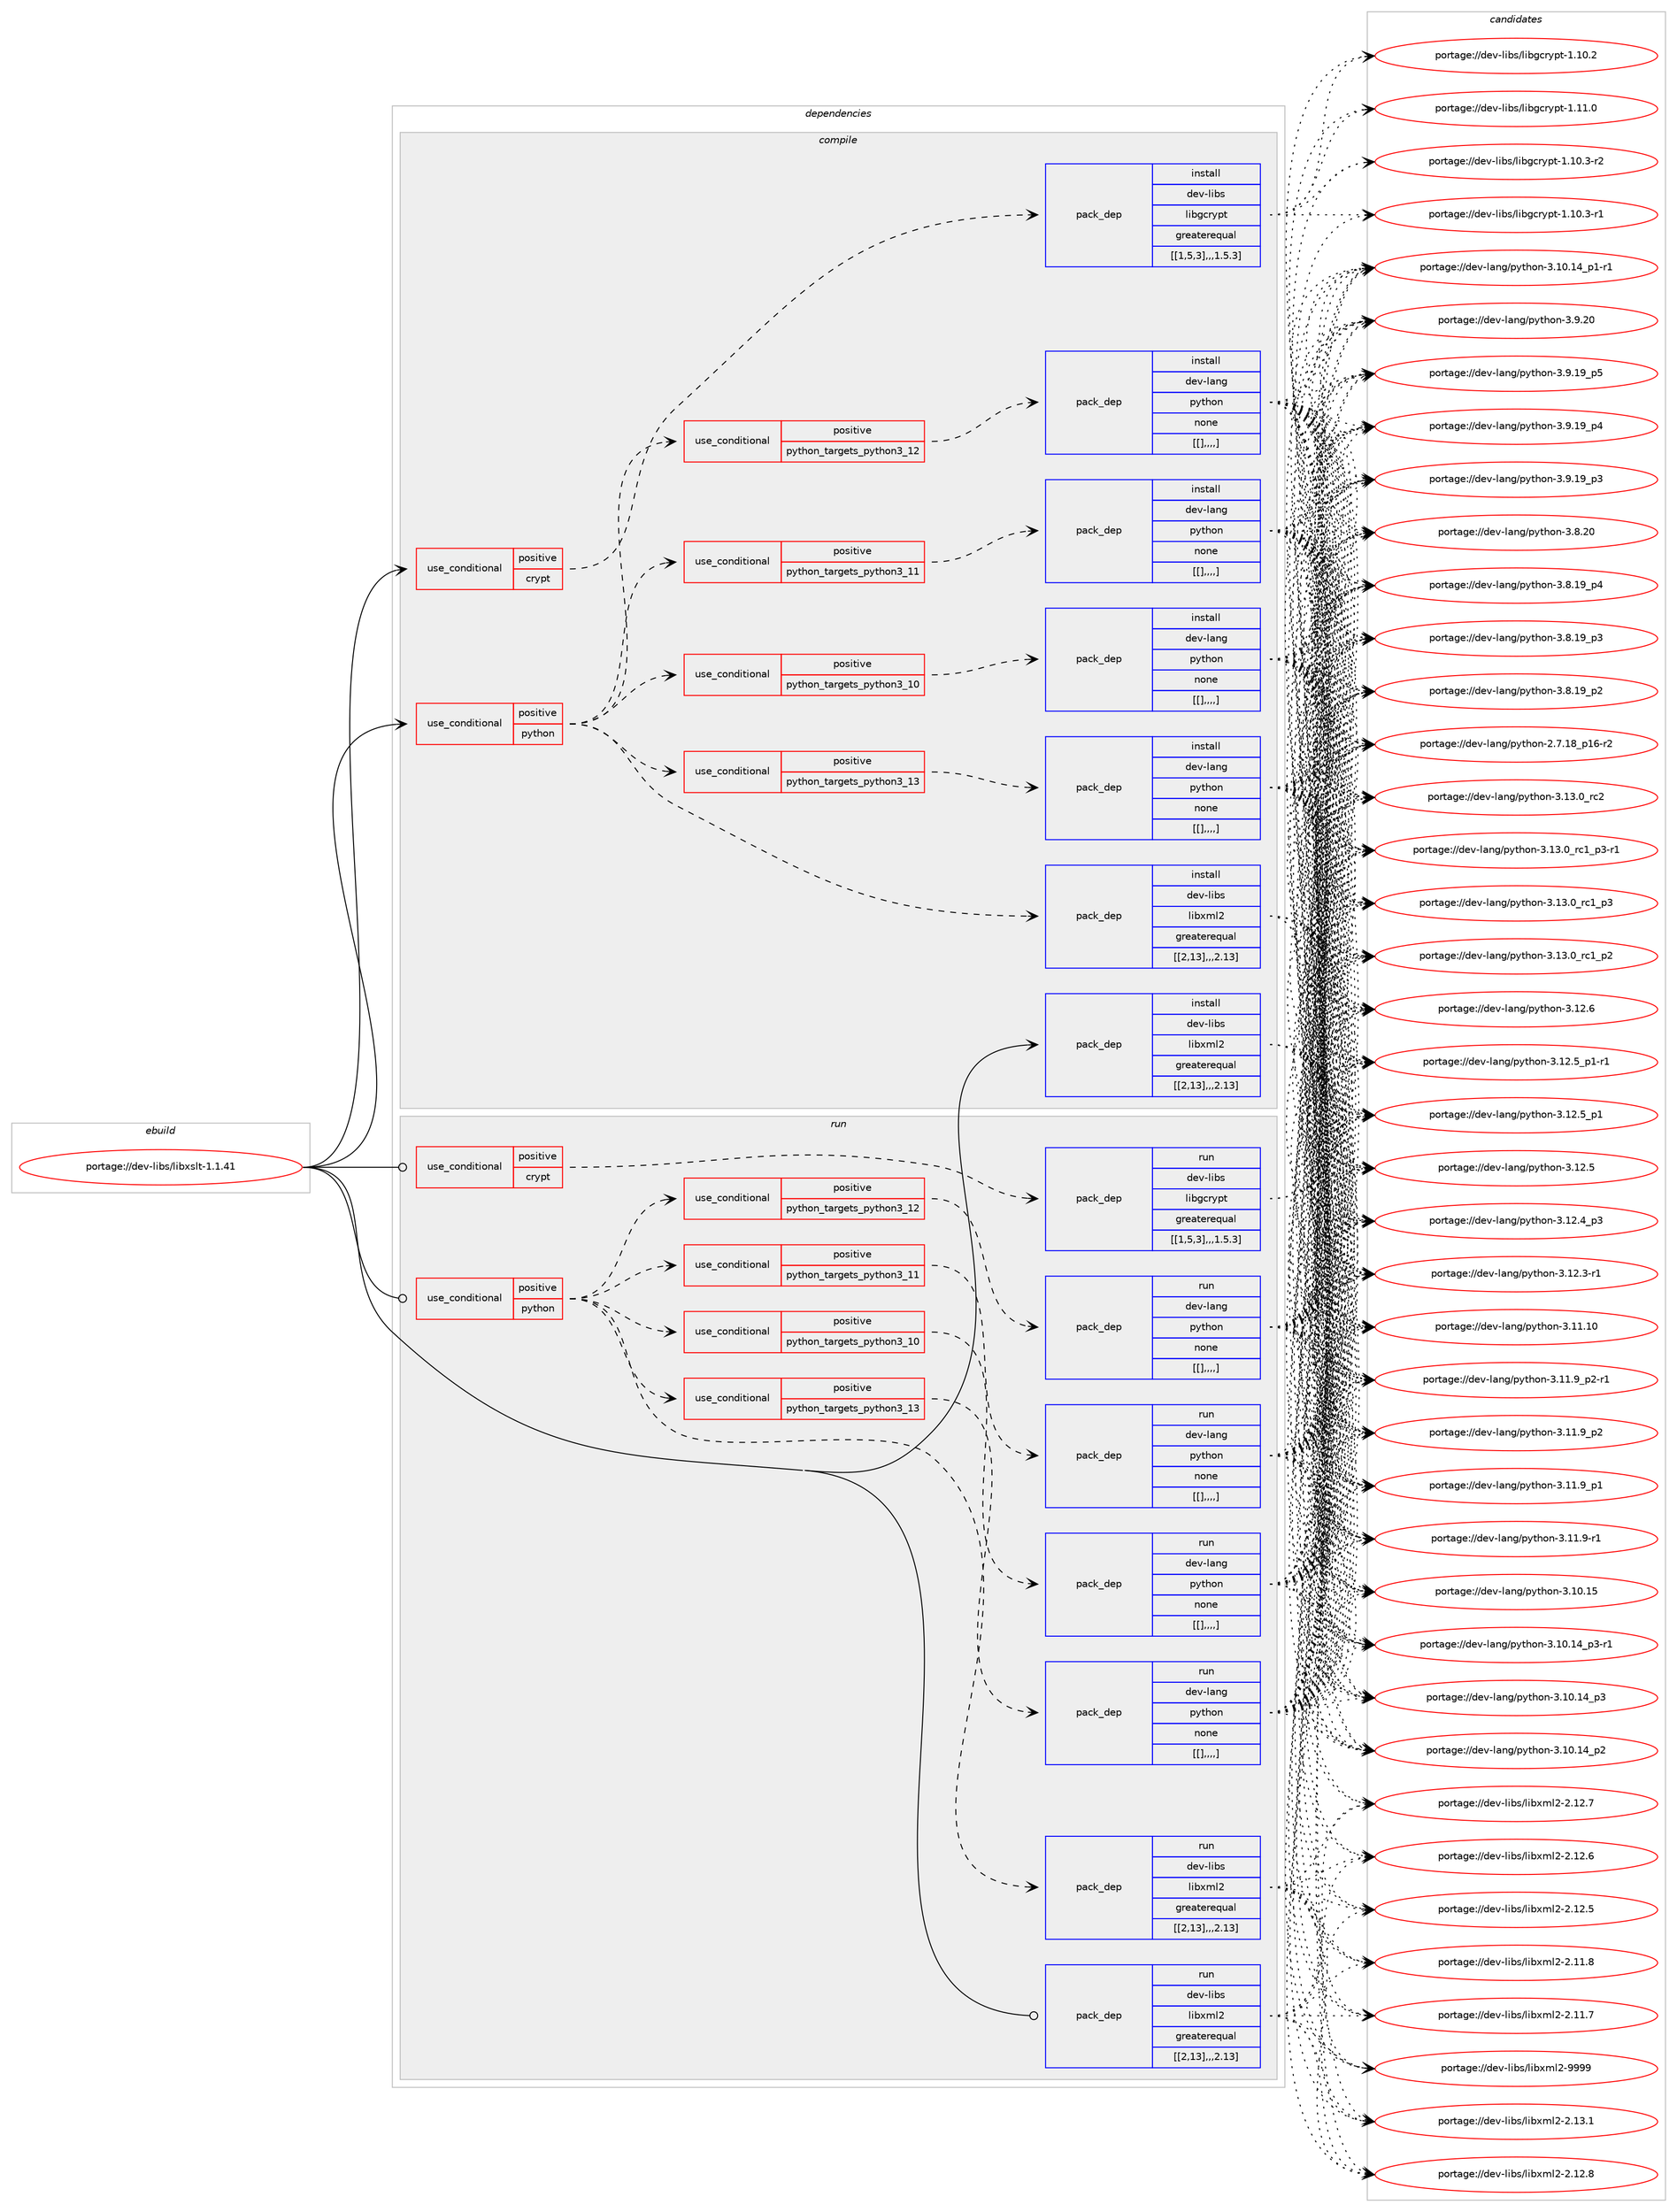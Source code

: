 digraph prolog {

# *************
# Graph options
# *************

newrank=true;
concentrate=true;
compound=true;
graph [rankdir=LR,fontname=Helvetica,fontsize=10,ranksep=1.5];#, ranksep=2.5, nodesep=0.2];
edge  [arrowhead=vee];
node  [fontname=Helvetica,fontsize=10];

# **********
# The ebuild
# **********

subgraph cluster_leftcol {
color=gray;
label=<<i>ebuild</i>>;
id [label="portage://dev-libs/libxslt-1.1.41", color=red, width=4, href="../dev-libs/libxslt-1.1.41.svg"];
}

# ****************
# The dependencies
# ****************

subgraph cluster_midcol {
color=gray;
label=<<i>dependencies</i>>;
subgraph cluster_compile {
fillcolor="#eeeeee";
style=filled;
label=<<i>compile</i>>;
subgraph cond27944 {
dependency112814 [label=<<TABLE BORDER="0" CELLBORDER="1" CELLSPACING="0" CELLPADDING="4"><TR><TD ROWSPAN="3" CELLPADDING="10">use_conditional</TD></TR><TR><TD>positive</TD></TR><TR><TD>crypt</TD></TR></TABLE>>, shape=none, color=red];
subgraph pack83705 {
dependency112815 [label=<<TABLE BORDER="0" CELLBORDER="1" CELLSPACING="0" CELLPADDING="4" WIDTH="220"><TR><TD ROWSPAN="6" CELLPADDING="30">pack_dep</TD></TR><TR><TD WIDTH="110">install</TD></TR><TR><TD>dev-libs</TD></TR><TR><TD>libgcrypt</TD></TR><TR><TD>greaterequal</TD></TR><TR><TD>[[1,5,3],,,1.5.3]</TD></TR></TABLE>>, shape=none, color=blue];
}
dependency112814:e -> dependency112815:w [weight=20,style="dashed",arrowhead="vee"];
}
id:e -> dependency112814:w [weight=20,style="solid",arrowhead="vee"];
subgraph cond27945 {
dependency112816 [label=<<TABLE BORDER="0" CELLBORDER="1" CELLSPACING="0" CELLPADDING="4"><TR><TD ROWSPAN="3" CELLPADDING="10">use_conditional</TD></TR><TR><TD>positive</TD></TR><TR><TD>python</TD></TR></TABLE>>, shape=none, color=red];
subgraph cond27946 {
dependency112817 [label=<<TABLE BORDER="0" CELLBORDER="1" CELLSPACING="0" CELLPADDING="4"><TR><TD ROWSPAN="3" CELLPADDING="10">use_conditional</TD></TR><TR><TD>positive</TD></TR><TR><TD>python_targets_python3_10</TD></TR></TABLE>>, shape=none, color=red];
subgraph pack83706 {
dependency112818 [label=<<TABLE BORDER="0" CELLBORDER="1" CELLSPACING="0" CELLPADDING="4" WIDTH="220"><TR><TD ROWSPAN="6" CELLPADDING="30">pack_dep</TD></TR><TR><TD WIDTH="110">install</TD></TR><TR><TD>dev-lang</TD></TR><TR><TD>python</TD></TR><TR><TD>none</TD></TR><TR><TD>[[],,,,]</TD></TR></TABLE>>, shape=none, color=blue];
}
dependency112817:e -> dependency112818:w [weight=20,style="dashed",arrowhead="vee"];
}
dependency112816:e -> dependency112817:w [weight=20,style="dashed",arrowhead="vee"];
subgraph cond27947 {
dependency112819 [label=<<TABLE BORDER="0" CELLBORDER="1" CELLSPACING="0" CELLPADDING="4"><TR><TD ROWSPAN="3" CELLPADDING="10">use_conditional</TD></TR><TR><TD>positive</TD></TR><TR><TD>python_targets_python3_11</TD></TR></TABLE>>, shape=none, color=red];
subgraph pack83707 {
dependency112820 [label=<<TABLE BORDER="0" CELLBORDER="1" CELLSPACING="0" CELLPADDING="4" WIDTH="220"><TR><TD ROWSPAN="6" CELLPADDING="30">pack_dep</TD></TR><TR><TD WIDTH="110">install</TD></TR><TR><TD>dev-lang</TD></TR><TR><TD>python</TD></TR><TR><TD>none</TD></TR><TR><TD>[[],,,,]</TD></TR></TABLE>>, shape=none, color=blue];
}
dependency112819:e -> dependency112820:w [weight=20,style="dashed",arrowhead="vee"];
}
dependency112816:e -> dependency112819:w [weight=20,style="dashed",arrowhead="vee"];
subgraph cond27948 {
dependency112821 [label=<<TABLE BORDER="0" CELLBORDER="1" CELLSPACING="0" CELLPADDING="4"><TR><TD ROWSPAN="3" CELLPADDING="10">use_conditional</TD></TR><TR><TD>positive</TD></TR><TR><TD>python_targets_python3_12</TD></TR></TABLE>>, shape=none, color=red];
subgraph pack83708 {
dependency112822 [label=<<TABLE BORDER="0" CELLBORDER="1" CELLSPACING="0" CELLPADDING="4" WIDTH="220"><TR><TD ROWSPAN="6" CELLPADDING="30">pack_dep</TD></TR><TR><TD WIDTH="110">install</TD></TR><TR><TD>dev-lang</TD></TR><TR><TD>python</TD></TR><TR><TD>none</TD></TR><TR><TD>[[],,,,]</TD></TR></TABLE>>, shape=none, color=blue];
}
dependency112821:e -> dependency112822:w [weight=20,style="dashed",arrowhead="vee"];
}
dependency112816:e -> dependency112821:w [weight=20,style="dashed",arrowhead="vee"];
subgraph cond27949 {
dependency112823 [label=<<TABLE BORDER="0" CELLBORDER="1" CELLSPACING="0" CELLPADDING="4"><TR><TD ROWSPAN="3" CELLPADDING="10">use_conditional</TD></TR><TR><TD>positive</TD></TR><TR><TD>python_targets_python3_13</TD></TR></TABLE>>, shape=none, color=red];
subgraph pack83709 {
dependency112824 [label=<<TABLE BORDER="0" CELLBORDER="1" CELLSPACING="0" CELLPADDING="4" WIDTH="220"><TR><TD ROWSPAN="6" CELLPADDING="30">pack_dep</TD></TR><TR><TD WIDTH="110">install</TD></TR><TR><TD>dev-lang</TD></TR><TR><TD>python</TD></TR><TR><TD>none</TD></TR><TR><TD>[[],,,,]</TD></TR></TABLE>>, shape=none, color=blue];
}
dependency112823:e -> dependency112824:w [weight=20,style="dashed",arrowhead="vee"];
}
dependency112816:e -> dependency112823:w [weight=20,style="dashed",arrowhead="vee"];
subgraph pack83710 {
dependency112825 [label=<<TABLE BORDER="0" CELLBORDER="1" CELLSPACING="0" CELLPADDING="4" WIDTH="220"><TR><TD ROWSPAN="6" CELLPADDING="30">pack_dep</TD></TR><TR><TD WIDTH="110">install</TD></TR><TR><TD>dev-libs</TD></TR><TR><TD>libxml2</TD></TR><TR><TD>greaterequal</TD></TR><TR><TD>[[2,13],,,2.13]</TD></TR></TABLE>>, shape=none, color=blue];
}
dependency112816:e -> dependency112825:w [weight=20,style="dashed",arrowhead="vee"];
}
id:e -> dependency112816:w [weight=20,style="solid",arrowhead="vee"];
subgraph pack83711 {
dependency112826 [label=<<TABLE BORDER="0" CELLBORDER="1" CELLSPACING="0" CELLPADDING="4" WIDTH="220"><TR><TD ROWSPAN="6" CELLPADDING="30">pack_dep</TD></TR><TR><TD WIDTH="110">install</TD></TR><TR><TD>dev-libs</TD></TR><TR><TD>libxml2</TD></TR><TR><TD>greaterequal</TD></TR><TR><TD>[[2,13],,,2.13]</TD></TR></TABLE>>, shape=none, color=blue];
}
id:e -> dependency112826:w [weight=20,style="solid",arrowhead="vee"];
}
subgraph cluster_compileandrun {
fillcolor="#eeeeee";
style=filled;
label=<<i>compile and run</i>>;
}
subgraph cluster_run {
fillcolor="#eeeeee";
style=filled;
label=<<i>run</i>>;
subgraph cond27950 {
dependency112827 [label=<<TABLE BORDER="0" CELLBORDER="1" CELLSPACING="0" CELLPADDING="4"><TR><TD ROWSPAN="3" CELLPADDING="10">use_conditional</TD></TR><TR><TD>positive</TD></TR><TR><TD>crypt</TD></TR></TABLE>>, shape=none, color=red];
subgraph pack83712 {
dependency112828 [label=<<TABLE BORDER="0" CELLBORDER="1" CELLSPACING="0" CELLPADDING="4" WIDTH="220"><TR><TD ROWSPAN="6" CELLPADDING="30">pack_dep</TD></TR><TR><TD WIDTH="110">run</TD></TR><TR><TD>dev-libs</TD></TR><TR><TD>libgcrypt</TD></TR><TR><TD>greaterequal</TD></TR><TR><TD>[[1,5,3],,,1.5.3]</TD></TR></TABLE>>, shape=none, color=blue];
}
dependency112827:e -> dependency112828:w [weight=20,style="dashed",arrowhead="vee"];
}
id:e -> dependency112827:w [weight=20,style="solid",arrowhead="odot"];
subgraph cond27951 {
dependency112829 [label=<<TABLE BORDER="0" CELLBORDER="1" CELLSPACING="0" CELLPADDING="4"><TR><TD ROWSPAN="3" CELLPADDING="10">use_conditional</TD></TR><TR><TD>positive</TD></TR><TR><TD>python</TD></TR></TABLE>>, shape=none, color=red];
subgraph cond27952 {
dependency112830 [label=<<TABLE BORDER="0" CELLBORDER="1" CELLSPACING="0" CELLPADDING="4"><TR><TD ROWSPAN="3" CELLPADDING="10">use_conditional</TD></TR><TR><TD>positive</TD></TR><TR><TD>python_targets_python3_10</TD></TR></TABLE>>, shape=none, color=red];
subgraph pack83713 {
dependency112831 [label=<<TABLE BORDER="0" CELLBORDER="1" CELLSPACING="0" CELLPADDING="4" WIDTH="220"><TR><TD ROWSPAN="6" CELLPADDING="30">pack_dep</TD></TR><TR><TD WIDTH="110">run</TD></TR><TR><TD>dev-lang</TD></TR><TR><TD>python</TD></TR><TR><TD>none</TD></TR><TR><TD>[[],,,,]</TD></TR></TABLE>>, shape=none, color=blue];
}
dependency112830:e -> dependency112831:w [weight=20,style="dashed",arrowhead="vee"];
}
dependency112829:e -> dependency112830:w [weight=20,style="dashed",arrowhead="vee"];
subgraph cond27953 {
dependency112832 [label=<<TABLE BORDER="0" CELLBORDER="1" CELLSPACING="0" CELLPADDING="4"><TR><TD ROWSPAN="3" CELLPADDING="10">use_conditional</TD></TR><TR><TD>positive</TD></TR><TR><TD>python_targets_python3_11</TD></TR></TABLE>>, shape=none, color=red];
subgraph pack83714 {
dependency112833 [label=<<TABLE BORDER="0" CELLBORDER="1" CELLSPACING="0" CELLPADDING="4" WIDTH="220"><TR><TD ROWSPAN="6" CELLPADDING="30">pack_dep</TD></TR><TR><TD WIDTH="110">run</TD></TR><TR><TD>dev-lang</TD></TR><TR><TD>python</TD></TR><TR><TD>none</TD></TR><TR><TD>[[],,,,]</TD></TR></TABLE>>, shape=none, color=blue];
}
dependency112832:e -> dependency112833:w [weight=20,style="dashed",arrowhead="vee"];
}
dependency112829:e -> dependency112832:w [weight=20,style="dashed",arrowhead="vee"];
subgraph cond27954 {
dependency112834 [label=<<TABLE BORDER="0" CELLBORDER="1" CELLSPACING="0" CELLPADDING="4"><TR><TD ROWSPAN="3" CELLPADDING="10">use_conditional</TD></TR><TR><TD>positive</TD></TR><TR><TD>python_targets_python3_12</TD></TR></TABLE>>, shape=none, color=red];
subgraph pack83715 {
dependency112835 [label=<<TABLE BORDER="0" CELLBORDER="1" CELLSPACING="0" CELLPADDING="4" WIDTH="220"><TR><TD ROWSPAN="6" CELLPADDING="30">pack_dep</TD></TR><TR><TD WIDTH="110">run</TD></TR><TR><TD>dev-lang</TD></TR><TR><TD>python</TD></TR><TR><TD>none</TD></TR><TR><TD>[[],,,,]</TD></TR></TABLE>>, shape=none, color=blue];
}
dependency112834:e -> dependency112835:w [weight=20,style="dashed",arrowhead="vee"];
}
dependency112829:e -> dependency112834:w [weight=20,style="dashed",arrowhead="vee"];
subgraph cond27955 {
dependency112836 [label=<<TABLE BORDER="0" CELLBORDER="1" CELLSPACING="0" CELLPADDING="4"><TR><TD ROWSPAN="3" CELLPADDING="10">use_conditional</TD></TR><TR><TD>positive</TD></TR><TR><TD>python_targets_python3_13</TD></TR></TABLE>>, shape=none, color=red];
subgraph pack83716 {
dependency112837 [label=<<TABLE BORDER="0" CELLBORDER="1" CELLSPACING="0" CELLPADDING="4" WIDTH="220"><TR><TD ROWSPAN="6" CELLPADDING="30">pack_dep</TD></TR><TR><TD WIDTH="110">run</TD></TR><TR><TD>dev-lang</TD></TR><TR><TD>python</TD></TR><TR><TD>none</TD></TR><TR><TD>[[],,,,]</TD></TR></TABLE>>, shape=none, color=blue];
}
dependency112836:e -> dependency112837:w [weight=20,style="dashed",arrowhead="vee"];
}
dependency112829:e -> dependency112836:w [weight=20,style="dashed",arrowhead="vee"];
subgraph pack83717 {
dependency112838 [label=<<TABLE BORDER="0" CELLBORDER="1" CELLSPACING="0" CELLPADDING="4" WIDTH="220"><TR><TD ROWSPAN="6" CELLPADDING="30">pack_dep</TD></TR><TR><TD WIDTH="110">run</TD></TR><TR><TD>dev-libs</TD></TR><TR><TD>libxml2</TD></TR><TR><TD>greaterequal</TD></TR><TR><TD>[[2,13],,,2.13]</TD></TR></TABLE>>, shape=none, color=blue];
}
dependency112829:e -> dependency112838:w [weight=20,style="dashed",arrowhead="vee"];
}
id:e -> dependency112829:w [weight=20,style="solid",arrowhead="odot"];
subgraph pack83718 {
dependency112839 [label=<<TABLE BORDER="0" CELLBORDER="1" CELLSPACING="0" CELLPADDING="4" WIDTH="220"><TR><TD ROWSPAN="6" CELLPADDING="30">pack_dep</TD></TR><TR><TD WIDTH="110">run</TD></TR><TR><TD>dev-libs</TD></TR><TR><TD>libxml2</TD></TR><TR><TD>greaterequal</TD></TR><TR><TD>[[2,13],,,2.13]</TD></TR></TABLE>>, shape=none, color=blue];
}
id:e -> dependency112839:w [weight=20,style="solid",arrowhead="odot"];
}
}

# **************
# The candidates
# **************

subgraph cluster_choices {
rank=same;
color=gray;
label=<<i>candidates</i>>;

subgraph choice83705 {
color=black;
nodesep=1;
choice100101118451081059811547108105981039911412111211645494649494648 [label="portage://dev-libs/libgcrypt-1.11.0", color=red, width=4,href="../dev-libs/libgcrypt-1.11.0.svg"];
choice1001011184510810598115471081059810399114121112116454946494846514511450 [label="portage://dev-libs/libgcrypt-1.10.3-r2", color=red, width=4,href="../dev-libs/libgcrypt-1.10.3-r2.svg"];
choice1001011184510810598115471081059810399114121112116454946494846514511449 [label="portage://dev-libs/libgcrypt-1.10.3-r1", color=red, width=4,href="../dev-libs/libgcrypt-1.10.3-r1.svg"];
choice100101118451081059811547108105981039911412111211645494649484650 [label="portage://dev-libs/libgcrypt-1.10.2", color=red, width=4,href="../dev-libs/libgcrypt-1.10.2.svg"];
dependency112815:e -> choice100101118451081059811547108105981039911412111211645494649494648:w [style=dotted,weight="100"];
dependency112815:e -> choice1001011184510810598115471081059810399114121112116454946494846514511450:w [style=dotted,weight="100"];
dependency112815:e -> choice1001011184510810598115471081059810399114121112116454946494846514511449:w [style=dotted,weight="100"];
dependency112815:e -> choice100101118451081059811547108105981039911412111211645494649484650:w [style=dotted,weight="100"];
}
subgraph choice83706 {
color=black;
nodesep=1;
choice10010111845108971101034711212111610411111045514649514648951149950 [label="portage://dev-lang/python-3.13.0_rc2", color=red, width=4,href="../dev-lang/python-3.13.0_rc2.svg"];
choice1001011184510897110103471121211161041111104551464951464895114994995112514511449 [label="portage://dev-lang/python-3.13.0_rc1_p3-r1", color=red, width=4,href="../dev-lang/python-3.13.0_rc1_p3-r1.svg"];
choice100101118451089711010347112121116104111110455146495146489511499499511251 [label="portage://dev-lang/python-3.13.0_rc1_p3", color=red, width=4,href="../dev-lang/python-3.13.0_rc1_p3.svg"];
choice100101118451089711010347112121116104111110455146495146489511499499511250 [label="portage://dev-lang/python-3.13.0_rc1_p2", color=red, width=4,href="../dev-lang/python-3.13.0_rc1_p2.svg"];
choice10010111845108971101034711212111610411111045514649504654 [label="portage://dev-lang/python-3.12.6", color=red, width=4,href="../dev-lang/python-3.12.6.svg"];
choice1001011184510897110103471121211161041111104551464950465395112494511449 [label="portage://dev-lang/python-3.12.5_p1-r1", color=red, width=4,href="../dev-lang/python-3.12.5_p1-r1.svg"];
choice100101118451089711010347112121116104111110455146495046539511249 [label="portage://dev-lang/python-3.12.5_p1", color=red, width=4,href="../dev-lang/python-3.12.5_p1.svg"];
choice10010111845108971101034711212111610411111045514649504653 [label="portage://dev-lang/python-3.12.5", color=red, width=4,href="../dev-lang/python-3.12.5.svg"];
choice100101118451089711010347112121116104111110455146495046529511251 [label="portage://dev-lang/python-3.12.4_p3", color=red, width=4,href="../dev-lang/python-3.12.4_p3.svg"];
choice100101118451089711010347112121116104111110455146495046514511449 [label="portage://dev-lang/python-3.12.3-r1", color=red, width=4,href="../dev-lang/python-3.12.3-r1.svg"];
choice1001011184510897110103471121211161041111104551464949464948 [label="portage://dev-lang/python-3.11.10", color=red, width=4,href="../dev-lang/python-3.11.10.svg"];
choice1001011184510897110103471121211161041111104551464949465795112504511449 [label="portage://dev-lang/python-3.11.9_p2-r1", color=red, width=4,href="../dev-lang/python-3.11.9_p2-r1.svg"];
choice100101118451089711010347112121116104111110455146494946579511250 [label="portage://dev-lang/python-3.11.9_p2", color=red, width=4,href="../dev-lang/python-3.11.9_p2.svg"];
choice100101118451089711010347112121116104111110455146494946579511249 [label="portage://dev-lang/python-3.11.9_p1", color=red, width=4,href="../dev-lang/python-3.11.9_p1.svg"];
choice100101118451089711010347112121116104111110455146494946574511449 [label="portage://dev-lang/python-3.11.9-r1", color=red, width=4,href="../dev-lang/python-3.11.9-r1.svg"];
choice1001011184510897110103471121211161041111104551464948464953 [label="portage://dev-lang/python-3.10.15", color=red, width=4,href="../dev-lang/python-3.10.15.svg"];
choice100101118451089711010347112121116104111110455146494846495295112514511449 [label="portage://dev-lang/python-3.10.14_p3-r1", color=red, width=4,href="../dev-lang/python-3.10.14_p3-r1.svg"];
choice10010111845108971101034711212111610411111045514649484649529511251 [label="portage://dev-lang/python-3.10.14_p3", color=red, width=4,href="../dev-lang/python-3.10.14_p3.svg"];
choice10010111845108971101034711212111610411111045514649484649529511250 [label="portage://dev-lang/python-3.10.14_p2", color=red, width=4,href="../dev-lang/python-3.10.14_p2.svg"];
choice100101118451089711010347112121116104111110455146494846495295112494511449 [label="portage://dev-lang/python-3.10.14_p1-r1", color=red, width=4,href="../dev-lang/python-3.10.14_p1-r1.svg"];
choice10010111845108971101034711212111610411111045514657465048 [label="portage://dev-lang/python-3.9.20", color=red, width=4,href="../dev-lang/python-3.9.20.svg"];
choice100101118451089711010347112121116104111110455146574649579511253 [label="portage://dev-lang/python-3.9.19_p5", color=red, width=4,href="../dev-lang/python-3.9.19_p5.svg"];
choice100101118451089711010347112121116104111110455146574649579511252 [label="portage://dev-lang/python-3.9.19_p4", color=red, width=4,href="../dev-lang/python-3.9.19_p4.svg"];
choice100101118451089711010347112121116104111110455146574649579511251 [label="portage://dev-lang/python-3.9.19_p3", color=red, width=4,href="../dev-lang/python-3.9.19_p3.svg"];
choice10010111845108971101034711212111610411111045514656465048 [label="portage://dev-lang/python-3.8.20", color=red, width=4,href="../dev-lang/python-3.8.20.svg"];
choice100101118451089711010347112121116104111110455146564649579511252 [label="portage://dev-lang/python-3.8.19_p4", color=red, width=4,href="../dev-lang/python-3.8.19_p4.svg"];
choice100101118451089711010347112121116104111110455146564649579511251 [label="portage://dev-lang/python-3.8.19_p3", color=red, width=4,href="../dev-lang/python-3.8.19_p3.svg"];
choice100101118451089711010347112121116104111110455146564649579511250 [label="portage://dev-lang/python-3.8.19_p2", color=red, width=4,href="../dev-lang/python-3.8.19_p2.svg"];
choice100101118451089711010347112121116104111110455046554649569511249544511450 [label="portage://dev-lang/python-2.7.18_p16-r2", color=red, width=4,href="../dev-lang/python-2.7.18_p16-r2.svg"];
dependency112818:e -> choice10010111845108971101034711212111610411111045514649514648951149950:w [style=dotted,weight="100"];
dependency112818:e -> choice1001011184510897110103471121211161041111104551464951464895114994995112514511449:w [style=dotted,weight="100"];
dependency112818:e -> choice100101118451089711010347112121116104111110455146495146489511499499511251:w [style=dotted,weight="100"];
dependency112818:e -> choice100101118451089711010347112121116104111110455146495146489511499499511250:w [style=dotted,weight="100"];
dependency112818:e -> choice10010111845108971101034711212111610411111045514649504654:w [style=dotted,weight="100"];
dependency112818:e -> choice1001011184510897110103471121211161041111104551464950465395112494511449:w [style=dotted,weight="100"];
dependency112818:e -> choice100101118451089711010347112121116104111110455146495046539511249:w [style=dotted,weight="100"];
dependency112818:e -> choice10010111845108971101034711212111610411111045514649504653:w [style=dotted,weight="100"];
dependency112818:e -> choice100101118451089711010347112121116104111110455146495046529511251:w [style=dotted,weight="100"];
dependency112818:e -> choice100101118451089711010347112121116104111110455146495046514511449:w [style=dotted,weight="100"];
dependency112818:e -> choice1001011184510897110103471121211161041111104551464949464948:w [style=dotted,weight="100"];
dependency112818:e -> choice1001011184510897110103471121211161041111104551464949465795112504511449:w [style=dotted,weight="100"];
dependency112818:e -> choice100101118451089711010347112121116104111110455146494946579511250:w [style=dotted,weight="100"];
dependency112818:e -> choice100101118451089711010347112121116104111110455146494946579511249:w [style=dotted,weight="100"];
dependency112818:e -> choice100101118451089711010347112121116104111110455146494946574511449:w [style=dotted,weight="100"];
dependency112818:e -> choice1001011184510897110103471121211161041111104551464948464953:w [style=dotted,weight="100"];
dependency112818:e -> choice100101118451089711010347112121116104111110455146494846495295112514511449:w [style=dotted,weight="100"];
dependency112818:e -> choice10010111845108971101034711212111610411111045514649484649529511251:w [style=dotted,weight="100"];
dependency112818:e -> choice10010111845108971101034711212111610411111045514649484649529511250:w [style=dotted,weight="100"];
dependency112818:e -> choice100101118451089711010347112121116104111110455146494846495295112494511449:w [style=dotted,weight="100"];
dependency112818:e -> choice10010111845108971101034711212111610411111045514657465048:w [style=dotted,weight="100"];
dependency112818:e -> choice100101118451089711010347112121116104111110455146574649579511253:w [style=dotted,weight="100"];
dependency112818:e -> choice100101118451089711010347112121116104111110455146574649579511252:w [style=dotted,weight="100"];
dependency112818:e -> choice100101118451089711010347112121116104111110455146574649579511251:w [style=dotted,weight="100"];
dependency112818:e -> choice10010111845108971101034711212111610411111045514656465048:w [style=dotted,weight="100"];
dependency112818:e -> choice100101118451089711010347112121116104111110455146564649579511252:w [style=dotted,weight="100"];
dependency112818:e -> choice100101118451089711010347112121116104111110455146564649579511251:w [style=dotted,weight="100"];
dependency112818:e -> choice100101118451089711010347112121116104111110455146564649579511250:w [style=dotted,weight="100"];
dependency112818:e -> choice100101118451089711010347112121116104111110455046554649569511249544511450:w [style=dotted,weight="100"];
}
subgraph choice83707 {
color=black;
nodesep=1;
choice10010111845108971101034711212111610411111045514649514648951149950 [label="portage://dev-lang/python-3.13.0_rc2", color=red, width=4,href="../dev-lang/python-3.13.0_rc2.svg"];
choice1001011184510897110103471121211161041111104551464951464895114994995112514511449 [label="portage://dev-lang/python-3.13.0_rc1_p3-r1", color=red, width=4,href="../dev-lang/python-3.13.0_rc1_p3-r1.svg"];
choice100101118451089711010347112121116104111110455146495146489511499499511251 [label="portage://dev-lang/python-3.13.0_rc1_p3", color=red, width=4,href="../dev-lang/python-3.13.0_rc1_p3.svg"];
choice100101118451089711010347112121116104111110455146495146489511499499511250 [label="portage://dev-lang/python-3.13.0_rc1_p2", color=red, width=4,href="../dev-lang/python-3.13.0_rc1_p2.svg"];
choice10010111845108971101034711212111610411111045514649504654 [label="portage://dev-lang/python-3.12.6", color=red, width=4,href="../dev-lang/python-3.12.6.svg"];
choice1001011184510897110103471121211161041111104551464950465395112494511449 [label="portage://dev-lang/python-3.12.5_p1-r1", color=red, width=4,href="../dev-lang/python-3.12.5_p1-r1.svg"];
choice100101118451089711010347112121116104111110455146495046539511249 [label="portage://dev-lang/python-3.12.5_p1", color=red, width=4,href="../dev-lang/python-3.12.5_p1.svg"];
choice10010111845108971101034711212111610411111045514649504653 [label="portage://dev-lang/python-3.12.5", color=red, width=4,href="../dev-lang/python-3.12.5.svg"];
choice100101118451089711010347112121116104111110455146495046529511251 [label="portage://dev-lang/python-3.12.4_p3", color=red, width=4,href="../dev-lang/python-3.12.4_p3.svg"];
choice100101118451089711010347112121116104111110455146495046514511449 [label="portage://dev-lang/python-3.12.3-r1", color=red, width=4,href="../dev-lang/python-3.12.3-r1.svg"];
choice1001011184510897110103471121211161041111104551464949464948 [label="portage://dev-lang/python-3.11.10", color=red, width=4,href="../dev-lang/python-3.11.10.svg"];
choice1001011184510897110103471121211161041111104551464949465795112504511449 [label="portage://dev-lang/python-3.11.9_p2-r1", color=red, width=4,href="../dev-lang/python-3.11.9_p2-r1.svg"];
choice100101118451089711010347112121116104111110455146494946579511250 [label="portage://dev-lang/python-3.11.9_p2", color=red, width=4,href="../dev-lang/python-3.11.9_p2.svg"];
choice100101118451089711010347112121116104111110455146494946579511249 [label="portage://dev-lang/python-3.11.9_p1", color=red, width=4,href="../dev-lang/python-3.11.9_p1.svg"];
choice100101118451089711010347112121116104111110455146494946574511449 [label="portage://dev-lang/python-3.11.9-r1", color=red, width=4,href="../dev-lang/python-3.11.9-r1.svg"];
choice1001011184510897110103471121211161041111104551464948464953 [label="portage://dev-lang/python-3.10.15", color=red, width=4,href="../dev-lang/python-3.10.15.svg"];
choice100101118451089711010347112121116104111110455146494846495295112514511449 [label="portage://dev-lang/python-3.10.14_p3-r1", color=red, width=4,href="../dev-lang/python-3.10.14_p3-r1.svg"];
choice10010111845108971101034711212111610411111045514649484649529511251 [label="portage://dev-lang/python-3.10.14_p3", color=red, width=4,href="../dev-lang/python-3.10.14_p3.svg"];
choice10010111845108971101034711212111610411111045514649484649529511250 [label="portage://dev-lang/python-3.10.14_p2", color=red, width=4,href="../dev-lang/python-3.10.14_p2.svg"];
choice100101118451089711010347112121116104111110455146494846495295112494511449 [label="portage://dev-lang/python-3.10.14_p1-r1", color=red, width=4,href="../dev-lang/python-3.10.14_p1-r1.svg"];
choice10010111845108971101034711212111610411111045514657465048 [label="portage://dev-lang/python-3.9.20", color=red, width=4,href="../dev-lang/python-3.9.20.svg"];
choice100101118451089711010347112121116104111110455146574649579511253 [label="portage://dev-lang/python-3.9.19_p5", color=red, width=4,href="../dev-lang/python-3.9.19_p5.svg"];
choice100101118451089711010347112121116104111110455146574649579511252 [label="portage://dev-lang/python-3.9.19_p4", color=red, width=4,href="../dev-lang/python-3.9.19_p4.svg"];
choice100101118451089711010347112121116104111110455146574649579511251 [label="portage://dev-lang/python-3.9.19_p3", color=red, width=4,href="../dev-lang/python-3.9.19_p3.svg"];
choice10010111845108971101034711212111610411111045514656465048 [label="portage://dev-lang/python-3.8.20", color=red, width=4,href="../dev-lang/python-3.8.20.svg"];
choice100101118451089711010347112121116104111110455146564649579511252 [label="portage://dev-lang/python-3.8.19_p4", color=red, width=4,href="../dev-lang/python-3.8.19_p4.svg"];
choice100101118451089711010347112121116104111110455146564649579511251 [label="portage://dev-lang/python-3.8.19_p3", color=red, width=4,href="../dev-lang/python-3.8.19_p3.svg"];
choice100101118451089711010347112121116104111110455146564649579511250 [label="portage://dev-lang/python-3.8.19_p2", color=red, width=4,href="../dev-lang/python-3.8.19_p2.svg"];
choice100101118451089711010347112121116104111110455046554649569511249544511450 [label="portage://dev-lang/python-2.7.18_p16-r2", color=red, width=4,href="../dev-lang/python-2.7.18_p16-r2.svg"];
dependency112820:e -> choice10010111845108971101034711212111610411111045514649514648951149950:w [style=dotted,weight="100"];
dependency112820:e -> choice1001011184510897110103471121211161041111104551464951464895114994995112514511449:w [style=dotted,weight="100"];
dependency112820:e -> choice100101118451089711010347112121116104111110455146495146489511499499511251:w [style=dotted,weight="100"];
dependency112820:e -> choice100101118451089711010347112121116104111110455146495146489511499499511250:w [style=dotted,weight="100"];
dependency112820:e -> choice10010111845108971101034711212111610411111045514649504654:w [style=dotted,weight="100"];
dependency112820:e -> choice1001011184510897110103471121211161041111104551464950465395112494511449:w [style=dotted,weight="100"];
dependency112820:e -> choice100101118451089711010347112121116104111110455146495046539511249:w [style=dotted,weight="100"];
dependency112820:e -> choice10010111845108971101034711212111610411111045514649504653:w [style=dotted,weight="100"];
dependency112820:e -> choice100101118451089711010347112121116104111110455146495046529511251:w [style=dotted,weight="100"];
dependency112820:e -> choice100101118451089711010347112121116104111110455146495046514511449:w [style=dotted,weight="100"];
dependency112820:e -> choice1001011184510897110103471121211161041111104551464949464948:w [style=dotted,weight="100"];
dependency112820:e -> choice1001011184510897110103471121211161041111104551464949465795112504511449:w [style=dotted,weight="100"];
dependency112820:e -> choice100101118451089711010347112121116104111110455146494946579511250:w [style=dotted,weight="100"];
dependency112820:e -> choice100101118451089711010347112121116104111110455146494946579511249:w [style=dotted,weight="100"];
dependency112820:e -> choice100101118451089711010347112121116104111110455146494946574511449:w [style=dotted,weight="100"];
dependency112820:e -> choice1001011184510897110103471121211161041111104551464948464953:w [style=dotted,weight="100"];
dependency112820:e -> choice100101118451089711010347112121116104111110455146494846495295112514511449:w [style=dotted,weight="100"];
dependency112820:e -> choice10010111845108971101034711212111610411111045514649484649529511251:w [style=dotted,weight="100"];
dependency112820:e -> choice10010111845108971101034711212111610411111045514649484649529511250:w [style=dotted,weight="100"];
dependency112820:e -> choice100101118451089711010347112121116104111110455146494846495295112494511449:w [style=dotted,weight="100"];
dependency112820:e -> choice10010111845108971101034711212111610411111045514657465048:w [style=dotted,weight="100"];
dependency112820:e -> choice100101118451089711010347112121116104111110455146574649579511253:w [style=dotted,weight="100"];
dependency112820:e -> choice100101118451089711010347112121116104111110455146574649579511252:w [style=dotted,weight="100"];
dependency112820:e -> choice100101118451089711010347112121116104111110455146574649579511251:w [style=dotted,weight="100"];
dependency112820:e -> choice10010111845108971101034711212111610411111045514656465048:w [style=dotted,weight="100"];
dependency112820:e -> choice100101118451089711010347112121116104111110455146564649579511252:w [style=dotted,weight="100"];
dependency112820:e -> choice100101118451089711010347112121116104111110455146564649579511251:w [style=dotted,weight="100"];
dependency112820:e -> choice100101118451089711010347112121116104111110455146564649579511250:w [style=dotted,weight="100"];
dependency112820:e -> choice100101118451089711010347112121116104111110455046554649569511249544511450:w [style=dotted,weight="100"];
}
subgraph choice83708 {
color=black;
nodesep=1;
choice10010111845108971101034711212111610411111045514649514648951149950 [label="portage://dev-lang/python-3.13.0_rc2", color=red, width=4,href="../dev-lang/python-3.13.0_rc2.svg"];
choice1001011184510897110103471121211161041111104551464951464895114994995112514511449 [label="portage://dev-lang/python-3.13.0_rc1_p3-r1", color=red, width=4,href="../dev-lang/python-3.13.0_rc1_p3-r1.svg"];
choice100101118451089711010347112121116104111110455146495146489511499499511251 [label="portage://dev-lang/python-3.13.0_rc1_p3", color=red, width=4,href="../dev-lang/python-3.13.0_rc1_p3.svg"];
choice100101118451089711010347112121116104111110455146495146489511499499511250 [label="portage://dev-lang/python-3.13.0_rc1_p2", color=red, width=4,href="../dev-lang/python-3.13.0_rc1_p2.svg"];
choice10010111845108971101034711212111610411111045514649504654 [label="portage://dev-lang/python-3.12.6", color=red, width=4,href="../dev-lang/python-3.12.6.svg"];
choice1001011184510897110103471121211161041111104551464950465395112494511449 [label="portage://dev-lang/python-3.12.5_p1-r1", color=red, width=4,href="../dev-lang/python-3.12.5_p1-r1.svg"];
choice100101118451089711010347112121116104111110455146495046539511249 [label="portage://dev-lang/python-3.12.5_p1", color=red, width=4,href="../dev-lang/python-3.12.5_p1.svg"];
choice10010111845108971101034711212111610411111045514649504653 [label="portage://dev-lang/python-3.12.5", color=red, width=4,href="../dev-lang/python-3.12.5.svg"];
choice100101118451089711010347112121116104111110455146495046529511251 [label="portage://dev-lang/python-3.12.4_p3", color=red, width=4,href="../dev-lang/python-3.12.4_p3.svg"];
choice100101118451089711010347112121116104111110455146495046514511449 [label="portage://dev-lang/python-3.12.3-r1", color=red, width=4,href="../dev-lang/python-3.12.3-r1.svg"];
choice1001011184510897110103471121211161041111104551464949464948 [label="portage://dev-lang/python-3.11.10", color=red, width=4,href="../dev-lang/python-3.11.10.svg"];
choice1001011184510897110103471121211161041111104551464949465795112504511449 [label="portage://dev-lang/python-3.11.9_p2-r1", color=red, width=4,href="../dev-lang/python-3.11.9_p2-r1.svg"];
choice100101118451089711010347112121116104111110455146494946579511250 [label="portage://dev-lang/python-3.11.9_p2", color=red, width=4,href="../dev-lang/python-3.11.9_p2.svg"];
choice100101118451089711010347112121116104111110455146494946579511249 [label="portage://dev-lang/python-3.11.9_p1", color=red, width=4,href="../dev-lang/python-3.11.9_p1.svg"];
choice100101118451089711010347112121116104111110455146494946574511449 [label="portage://dev-lang/python-3.11.9-r1", color=red, width=4,href="../dev-lang/python-3.11.9-r1.svg"];
choice1001011184510897110103471121211161041111104551464948464953 [label="portage://dev-lang/python-3.10.15", color=red, width=4,href="../dev-lang/python-3.10.15.svg"];
choice100101118451089711010347112121116104111110455146494846495295112514511449 [label="portage://dev-lang/python-3.10.14_p3-r1", color=red, width=4,href="../dev-lang/python-3.10.14_p3-r1.svg"];
choice10010111845108971101034711212111610411111045514649484649529511251 [label="portage://dev-lang/python-3.10.14_p3", color=red, width=4,href="../dev-lang/python-3.10.14_p3.svg"];
choice10010111845108971101034711212111610411111045514649484649529511250 [label="portage://dev-lang/python-3.10.14_p2", color=red, width=4,href="../dev-lang/python-3.10.14_p2.svg"];
choice100101118451089711010347112121116104111110455146494846495295112494511449 [label="portage://dev-lang/python-3.10.14_p1-r1", color=red, width=4,href="../dev-lang/python-3.10.14_p1-r1.svg"];
choice10010111845108971101034711212111610411111045514657465048 [label="portage://dev-lang/python-3.9.20", color=red, width=4,href="../dev-lang/python-3.9.20.svg"];
choice100101118451089711010347112121116104111110455146574649579511253 [label="portage://dev-lang/python-3.9.19_p5", color=red, width=4,href="../dev-lang/python-3.9.19_p5.svg"];
choice100101118451089711010347112121116104111110455146574649579511252 [label="portage://dev-lang/python-3.9.19_p4", color=red, width=4,href="../dev-lang/python-3.9.19_p4.svg"];
choice100101118451089711010347112121116104111110455146574649579511251 [label="portage://dev-lang/python-3.9.19_p3", color=red, width=4,href="../dev-lang/python-3.9.19_p3.svg"];
choice10010111845108971101034711212111610411111045514656465048 [label="portage://dev-lang/python-3.8.20", color=red, width=4,href="../dev-lang/python-3.8.20.svg"];
choice100101118451089711010347112121116104111110455146564649579511252 [label="portage://dev-lang/python-3.8.19_p4", color=red, width=4,href="../dev-lang/python-3.8.19_p4.svg"];
choice100101118451089711010347112121116104111110455146564649579511251 [label="portage://dev-lang/python-3.8.19_p3", color=red, width=4,href="../dev-lang/python-3.8.19_p3.svg"];
choice100101118451089711010347112121116104111110455146564649579511250 [label="portage://dev-lang/python-3.8.19_p2", color=red, width=4,href="../dev-lang/python-3.8.19_p2.svg"];
choice100101118451089711010347112121116104111110455046554649569511249544511450 [label="portage://dev-lang/python-2.7.18_p16-r2", color=red, width=4,href="../dev-lang/python-2.7.18_p16-r2.svg"];
dependency112822:e -> choice10010111845108971101034711212111610411111045514649514648951149950:w [style=dotted,weight="100"];
dependency112822:e -> choice1001011184510897110103471121211161041111104551464951464895114994995112514511449:w [style=dotted,weight="100"];
dependency112822:e -> choice100101118451089711010347112121116104111110455146495146489511499499511251:w [style=dotted,weight="100"];
dependency112822:e -> choice100101118451089711010347112121116104111110455146495146489511499499511250:w [style=dotted,weight="100"];
dependency112822:e -> choice10010111845108971101034711212111610411111045514649504654:w [style=dotted,weight="100"];
dependency112822:e -> choice1001011184510897110103471121211161041111104551464950465395112494511449:w [style=dotted,weight="100"];
dependency112822:e -> choice100101118451089711010347112121116104111110455146495046539511249:w [style=dotted,weight="100"];
dependency112822:e -> choice10010111845108971101034711212111610411111045514649504653:w [style=dotted,weight="100"];
dependency112822:e -> choice100101118451089711010347112121116104111110455146495046529511251:w [style=dotted,weight="100"];
dependency112822:e -> choice100101118451089711010347112121116104111110455146495046514511449:w [style=dotted,weight="100"];
dependency112822:e -> choice1001011184510897110103471121211161041111104551464949464948:w [style=dotted,weight="100"];
dependency112822:e -> choice1001011184510897110103471121211161041111104551464949465795112504511449:w [style=dotted,weight="100"];
dependency112822:e -> choice100101118451089711010347112121116104111110455146494946579511250:w [style=dotted,weight="100"];
dependency112822:e -> choice100101118451089711010347112121116104111110455146494946579511249:w [style=dotted,weight="100"];
dependency112822:e -> choice100101118451089711010347112121116104111110455146494946574511449:w [style=dotted,weight="100"];
dependency112822:e -> choice1001011184510897110103471121211161041111104551464948464953:w [style=dotted,weight="100"];
dependency112822:e -> choice100101118451089711010347112121116104111110455146494846495295112514511449:w [style=dotted,weight="100"];
dependency112822:e -> choice10010111845108971101034711212111610411111045514649484649529511251:w [style=dotted,weight="100"];
dependency112822:e -> choice10010111845108971101034711212111610411111045514649484649529511250:w [style=dotted,weight="100"];
dependency112822:e -> choice100101118451089711010347112121116104111110455146494846495295112494511449:w [style=dotted,weight="100"];
dependency112822:e -> choice10010111845108971101034711212111610411111045514657465048:w [style=dotted,weight="100"];
dependency112822:e -> choice100101118451089711010347112121116104111110455146574649579511253:w [style=dotted,weight="100"];
dependency112822:e -> choice100101118451089711010347112121116104111110455146574649579511252:w [style=dotted,weight="100"];
dependency112822:e -> choice100101118451089711010347112121116104111110455146574649579511251:w [style=dotted,weight="100"];
dependency112822:e -> choice10010111845108971101034711212111610411111045514656465048:w [style=dotted,weight="100"];
dependency112822:e -> choice100101118451089711010347112121116104111110455146564649579511252:w [style=dotted,weight="100"];
dependency112822:e -> choice100101118451089711010347112121116104111110455146564649579511251:w [style=dotted,weight="100"];
dependency112822:e -> choice100101118451089711010347112121116104111110455146564649579511250:w [style=dotted,weight="100"];
dependency112822:e -> choice100101118451089711010347112121116104111110455046554649569511249544511450:w [style=dotted,weight="100"];
}
subgraph choice83709 {
color=black;
nodesep=1;
choice10010111845108971101034711212111610411111045514649514648951149950 [label="portage://dev-lang/python-3.13.0_rc2", color=red, width=4,href="../dev-lang/python-3.13.0_rc2.svg"];
choice1001011184510897110103471121211161041111104551464951464895114994995112514511449 [label="portage://dev-lang/python-3.13.0_rc1_p3-r1", color=red, width=4,href="../dev-lang/python-3.13.0_rc1_p3-r1.svg"];
choice100101118451089711010347112121116104111110455146495146489511499499511251 [label="portage://dev-lang/python-3.13.0_rc1_p3", color=red, width=4,href="../dev-lang/python-3.13.0_rc1_p3.svg"];
choice100101118451089711010347112121116104111110455146495146489511499499511250 [label="portage://dev-lang/python-3.13.0_rc1_p2", color=red, width=4,href="../dev-lang/python-3.13.0_rc1_p2.svg"];
choice10010111845108971101034711212111610411111045514649504654 [label="portage://dev-lang/python-3.12.6", color=red, width=4,href="../dev-lang/python-3.12.6.svg"];
choice1001011184510897110103471121211161041111104551464950465395112494511449 [label="portage://dev-lang/python-3.12.5_p1-r1", color=red, width=4,href="../dev-lang/python-3.12.5_p1-r1.svg"];
choice100101118451089711010347112121116104111110455146495046539511249 [label="portage://dev-lang/python-3.12.5_p1", color=red, width=4,href="../dev-lang/python-3.12.5_p1.svg"];
choice10010111845108971101034711212111610411111045514649504653 [label="portage://dev-lang/python-3.12.5", color=red, width=4,href="../dev-lang/python-3.12.5.svg"];
choice100101118451089711010347112121116104111110455146495046529511251 [label="portage://dev-lang/python-3.12.4_p3", color=red, width=4,href="../dev-lang/python-3.12.4_p3.svg"];
choice100101118451089711010347112121116104111110455146495046514511449 [label="portage://dev-lang/python-3.12.3-r1", color=red, width=4,href="../dev-lang/python-3.12.3-r1.svg"];
choice1001011184510897110103471121211161041111104551464949464948 [label="portage://dev-lang/python-3.11.10", color=red, width=4,href="../dev-lang/python-3.11.10.svg"];
choice1001011184510897110103471121211161041111104551464949465795112504511449 [label="portage://dev-lang/python-3.11.9_p2-r1", color=red, width=4,href="../dev-lang/python-3.11.9_p2-r1.svg"];
choice100101118451089711010347112121116104111110455146494946579511250 [label="portage://dev-lang/python-3.11.9_p2", color=red, width=4,href="../dev-lang/python-3.11.9_p2.svg"];
choice100101118451089711010347112121116104111110455146494946579511249 [label="portage://dev-lang/python-3.11.9_p1", color=red, width=4,href="../dev-lang/python-3.11.9_p1.svg"];
choice100101118451089711010347112121116104111110455146494946574511449 [label="portage://dev-lang/python-3.11.9-r1", color=red, width=4,href="../dev-lang/python-3.11.9-r1.svg"];
choice1001011184510897110103471121211161041111104551464948464953 [label="portage://dev-lang/python-3.10.15", color=red, width=4,href="../dev-lang/python-3.10.15.svg"];
choice100101118451089711010347112121116104111110455146494846495295112514511449 [label="portage://dev-lang/python-3.10.14_p3-r1", color=red, width=4,href="../dev-lang/python-3.10.14_p3-r1.svg"];
choice10010111845108971101034711212111610411111045514649484649529511251 [label="portage://dev-lang/python-3.10.14_p3", color=red, width=4,href="../dev-lang/python-3.10.14_p3.svg"];
choice10010111845108971101034711212111610411111045514649484649529511250 [label="portage://dev-lang/python-3.10.14_p2", color=red, width=4,href="../dev-lang/python-3.10.14_p2.svg"];
choice100101118451089711010347112121116104111110455146494846495295112494511449 [label="portage://dev-lang/python-3.10.14_p1-r1", color=red, width=4,href="../dev-lang/python-3.10.14_p1-r1.svg"];
choice10010111845108971101034711212111610411111045514657465048 [label="portage://dev-lang/python-3.9.20", color=red, width=4,href="../dev-lang/python-3.9.20.svg"];
choice100101118451089711010347112121116104111110455146574649579511253 [label="portage://dev-lang/python-3.9.19_p5", color=red, width=4,href="../dev-lang/python-3.9.19_p5.svg"];
choice100101118451089711010347112121116104111110455146574649579511252 [label="portage://dev-lang/python-3.9.19_p4", color=red, width=4,href="../dev-lang/python-3.9.19_p4.svg"];
choice100101118451089711010347112121116104111110455146574649579511251 [label="portage://dev-lang/python-3.9.19_p3", color=red, width=4,href="../dev-lang/python-3.9.19_p3.svg"];
choice10010111845108971101034711212111610411111045514656465048 [label="portage://dev-lang/python-3.8.20", color=red, width=4,href="../dev-lang/python-3.8.20.svg"];
choice100101118451089711010347112121116104111110455146564649579511252 [label="portage://dev-lang/python-3.8.19_p4", color=red, width=4,href="../dev-lang/python-3.8.19_p4.svg"];
choice100101118451089711010347112121116104111110455146564649579511251 [label="portage://dev-lang/python-3.8.19_p3", color=red, width=4,href="../dev-lang/python-3.8.19_p3.svg"];
choice100101118451089711010347112121116104111110455146564649579511250 [label="portage://dev-lang/python-3.8.19_p2", color=red, width=4,href="../dev-lang/python-3.8.19_p2.svg"];
choice100101118451089711010347112121116104111110455046554649569511249544511450 [label="portage://dev-lang/python-2.7.18_p16-r2", color=red, width=4,href="../dev-lang/python-2.7.18_p16-r2.svg"];
dependency112824:e -> choice10010111845108971101034711212111610411111045514649514648951149950:w [style=dotted,weight="100"];
dependency112824:e -> choice1001011184510897110103471121211161041111104551464951464895114994995112514511449:w [style=dotted,weight="100"];
dependency112824:e -> choice100101118451089711010347112121116104111110455146495146489511499499511251:w [style=dotted,weight="100"];
dependency112824:e -> choice100101118451089711010347112121116104111110455146495146489511499499511250:w [style=dotted,weight="100"];
dependency112824:e -> choice10010111845108971101034711212111610411111045514649504654:w [style=dotted,weight="100"];
dependency112824:e -> choice1001011184510897110103471121211161041111104551464950465395112494511449:w [style=dotted,weight="100"];
dependency112824:e -> choice100101118451089711010347112121116104111110455146495046539511249:w [style=dotted,weight="100"];
dependency112824:e -> choice10010111845108971101034711212111610411111045514649504653:w [style=dotted,weight="100"];
dependency112824:e -> choice100101118451089711010347112121116104111110455146495046529511251:w [style=dotted,weight="100"];
dependency112824:e -> choice100101118451089711010347112121116104111110455146495046514511449:w [style=dotted,weight="100"];
dependency112824:e -> choice1001011184510897110103471121211161041111104551464949464948:w [style=dotted,weight="100"];
dependency112824:e -> choice1001011184510897110103471121211161041111104551464949465795112504511449:w [style=dotted,weight="100"];
dependency112824:e -> choice100101118451089711010347112121116104111110455146494946579511250:w [style=dotted,weight="100"];
dependency112824:e -> choice100101118451089711010347112121116104111110455146494946579511249:w [style=dotted,weight="100"];
dependency112824:e -> choice100101118451089711010347112121116104111110455146494946574511449:w [style=dotted,weight="100"];
dependency112824:e -> choice1001011184510897110103471121211161041111104551464948464953:w [style=dotted,weight="100"];
dependency112824:e -> choice100101118451089711010347112121116104111110455146494846495295112514511449:w [style=dotted,weight="100"];
dependency112824:e -> choice10010111845108971101034711212111610411111045514649484649529511251:w [style=dotted,weight="100"];
dependency112824:e -> choice10010111845108971101034711212111610411111045514649484649529511250:w [style=dotted,weight="100"];
dependency112824:e -> choice100101118451089711010347112121116104111110455146494846495295112494511449:w [style=dotted,weight="100"];
dependency112824:e -> choice10010111845108971101034711212111610411111045514657465048:w [style=dotted,weight="100"];
dependency112824:e -> choice100101118451089711010347112121116104111110455146574649579511253:w [style=dotted,weight="100"];
dependency112824:e -> choice100101118451089711010347112121116104111110455146574649579511252:w [style=dotted,weight="100"];
dependency112824:e -> choice100101118451089711010347112121116104111110455146574649579511251:w [style=dotted,weight="100"];
dependency112824:e -> choice10010111845108971101034711212111610411111045514656465048:w [style=dotted,weight="100"];
dependency112824:e -> choice100101118451089711010347112121116104111110455146564649579511252:w [style=dotted,weight="100"];
dependency112824:e -> choice100101118451089711010347112121116104111110455146564649579511251:w [style=dotted,weight="100"];
dependency112824:e -> choice100101118451089711010347112121116104111110455146564649579511250:w [style=dotted,weight="100"];
dependency112824:e -> choice100101118451089711010347112121116104111110455046554649569511249544511450:w [style=dotted,weight="100"];
}
subgraph choice83710 {
color=black;
nodesep=1;
choice10010111845108105981154710810598120109108504557575757 [label="portage://dev-libs/libxml2-9999", color=red, width=4,href="../dev-libs/libxml2-9999.svg"];
choice100101118451081059811547108105981201091085045504649514649 [label="portage://dev-libs/libxml2-2.13.1", color=red, width=4,href="../dev-libs/libxml2-2.13.1.svg"];
choice100101118451081059811547108105981201091085045504649504656 [label="portage://dev-libs/libxml2-2.12.8", color=red, width=4,href="../dev-libs/libxml2-2.12.8.svg"];
choice100101118451081059811547108105981201091085045504649504655 [label="portage://dev-libs/libxml2-2.12.7", color=red, width=4,href="../dev-libs/libxml2-2.12.7.svg"];
choice100101118451081059811547108105981201091085045504649504654 [label="portage://dev-libs/libxml2-2.12.6", color=red, width=4,href="../dev-libs/libxml2-2.12.6.svg"];
choice100101118451081059811547108105981201091085045504649504653 [label="portage://dev-libs/libxml2-2.12.5", color=red, width=4,href="../dev-libs/libxml2-2.12.5.svg"];
choice100101118451081059811547108105981201091085045504649494656 [label="portage://dev-libs/libxml2-2.11.8", color=red, width=4,href="../dev-libs/libxml2-2.11.8.svg"];
choice100101118451081059811547108105981201091085045504649494655 [label="portage://dev-libs/libxml2-2.11.7", color=red, width=4,href="../dev-libs/libxml2-2.11.7.svg"];
dependency112825:e -> choice10010111845108105981154710810598120109108504557575757:w [style=dotted,weight="100"];
dependency112825:e -> choice100101118451081059811547108105981201091085045504649514649:w [style=dotted,weight="100"];
dependency112825:e -> choice100101118451081059811547108105981201091085045504649504656:w [style=dotted,weight="100"];
dependency112825:e -> choice100101118451081059811547108105981201091085045504649504655:w [style=dotted,weight="100"];
dependency112825:e -> choice100101118451081059811547108105981201091085045504649504654:w [style=dotted,weight="100"];
dependency112825:e -> choice100101118451081059811547108105981201091085045504649504653:w [style=dotted,weight="100"];
dependency112825:e -> choice100101118451081059811547108105981201091085045504649494656:w [style=dotted,weight="100"];
dependency112825:e -> choice100101118451081059811547108105981201091085045504649494655:w [style=dotted,weight="100"];
}
subgraph choice83711 {
color=black;
nodesep=1;
choice10010111845108105981154710810598120109108504557575757 [label="portage://dev-libs/libxml2-9999", color=red, width=4,href="../dev-libs/libxml2-9999.svg"];
choice100101118451081059811547108105981201091085045504649514649 [label="portage://dev-libs/libxml2-2.13.1", color=red, width=4,href="../dev-libs/libxml2-2.13.1.svg"];
choice100101118451081059811547108105981201091085045504649504656 [label="portage://dev-libs/libxml2-2.12.8", color=red, width=4,href="../dev-libs/libxml2-2.12.8.svg"];
choice100101118451081059811547108105981201091085045504649504655 [label="portage://dev-libs/libxml2-2.12.7", color=red, width=4,href="../dev-libs/libxml2-2.12.7.svg"];
choice100101118451081059811547108105981201091085045504649504654 [label="portage://dev-libs/libxml2-2.12.6", color=red, width=4,href="../dev-libs/libxml2-2.12.6.svg"];
choice100101118451081059811547108105981201091085045504649504653 [label="portage://dev-libs/libxml2-2.12.5", color=red, width=4,href="../dev-libs/libxml2-2.12.5.svg"];
choice100101118451081059811547108105981201091085045504649494656 [label="portage://dev-libs/libxml2-2.11.8", color=red, width=4,href="../dev-libs/libxml2-2.11.8.svg"];
choice100101118451081059811547108105981201091085045504649494655 [label="portage://dev-libs/libxml2-2.11.7", color=red, width=4,href="../dev-libs/libxml2-2.11.7.svg"];
dependency112826:e -> choice10010111845108105981154710810598120109108504557575757:w [style=dotted,weight="100"];
dependency112826:e -> choice100101118451081059811547108105981201091085045504649514649:w [style=dotted,weight="100"];
dependency112826:e -> choice100101118451081059811547108105981201091085045504649504656:w [style=dotted,weight="100"];
dependency112826:e -> choice100101118451081059811547108105981201091085045504649504655:w [style=dotted,weight="100"];
dependency112826:e -> choice100101118451081059811547108105981201091085045504649504654:w [style=dotted,weight="100"];
dependency112826:e -> choice100101118451081059811547108105981201091085045504649504653:w [style=dotted,weight="100"];
dependency112826:e -> choice100101118451081059811547108105981201091085045504649494656:w [style=dotted,weight="100"];
dependency112826:e -> choice100101118451081059811547108105981201091085045504649494655:w [style=dotted,weight="100"];
}
subgraph choice83712 {
color=black;
nodesep=1;
choice100101118451081059811547108105981039911412111211645494649494648 [label="portage://dev-libs/libgcrypt-1.11.0", color=red, width=4,href="../dev-libs/libgcrypt-1.11.0.svg"];
choice1001011184510810598115471081059810399114121112116454946494846514511450 [label="portage://dev-libs/libgcrypt-1.10.3-r2", color=red, width=4,href="../dev-libs/libgcrypt-1.10.3-r2.svg"];
choice1001011184510810598115471081059810399114121112116454946494846514511449 [label="portage://dev-libs/libgcrypt-1.10.3-r1", color=red, width=4,href="../dev-libs/libgcrypt-1.10.3-r1.svg"];
choice100101118451081059811547108105981039911412111211645494649484650 [label="portage://dev-libs/libgcrypt-1.10.2", color=red, width=4,href="../dev-libs/libgcrypt-1.10.2.svg"];
dependency112828:e -> choice100101118451081059811547108105981039911412111211645494649494648:w [style=dotted,weight="100"];
dependency112828:e -> choice1001011184510810598115471081059810399114121112116454946494846514511450:w [style=dotted,weight="100"];
dependency112828:e -> choice1001011184510810598115471081059810399114121112116454946494846514511449:w [style=dotted,weight="100"];
dependency112828:e -> choice100101118451081059811547108105981039911412111211645494649484650:w [style=dotted,weight="100"];
}
subgraph choice83713 {
color=black;
nodesep=1;
choice10010111845108971101034711212111610411111045514649514648951149950 [label="portage://dev-lang/python-3.13.0_rc2", color=red, width=4,href="../dev-lang/python-3.13.0_rc2.svg"];
choice1001011184510897110103471121211161041111104551464951464895114994995112514511449 [label="portage://dev-lang/python-3.13.0_rc1_p3-r1", color=red, width=4,href="../dev-lang/python-3.13.0_rc1_p3-r1.svg"];
choice100101118451089711010347112121116104111110455146495146489511499499511251 [label="portage://dev-lang/python-3.13.0_rc1_p3", color=red, width=4,href="../dev-lang/python-3.13.0_rc1_p3.svg"];
choice100101118451089711010347112121116104111110455146495146489511499499511250 [label="portage://dev-lang/python-3.13.0_rc1_p2", color=red, width=4,href="../dev-lang/python-3.13.0_rc1_p2.svg"];
choice10010111845108971101034711212111610411111045514649504654 [label="portage://dev-lang/python-3.12.6", color=red, width=4,href="../dev-lang/python-3.12.6.svg"];
choice1001011184510897110103471121211161041111104551464950465395112494511449 [label="portage://dev-lang/python-3.12.5_p1-r1", color=red, width=4,href="../dev-lang/python-3.12.5_p1-r1.svg"];
choice100101118451089711010347112121116104111110455146495046539511249 [label="portage://dev-lang/python-3.12.5_p1", color=red, width=4,href="../dev-lang/python-3.12.5_p1.svg"];
choice10010111845108971101034711212111610411111045514649504653 [label="portage://dev-lang/python-3.12.5", color=red, width=4,href="../dev-lang/python-3.12.5.svg"];
choice100101118451089711010347112121116104111110455146495046529511251 [label="portage://dev-lang/python-3.12.4_p3", color=red, width=4,href="../dev-lang/python-3.12.4_p3.svg"];
choice100101118451089711010347112121116104111110455146495046514511449 [label="portage://dev-lang/python-3.12.3-r1", color=red, width=4,href="../dev-lang/python-3.12.3-r1.svg"];
choice1001011184510897110103471121211161041111104551464949464948 [label="portage://dev-lang/python-3.11.10", color=red, width=4,href="../dev-lang/python-3.11.10.svg"];
choice1001011184510897110103471121211161041111104551464949465795112504511449 [label="portage://dev-lang/python-3.11.9_p2-r1", color=red, width=4,href="../dev-lang/python-3.11.9_p2-r1.svg"];
choice100101118451089711010347112121116104111110455146494946579511250 [label="portage://dev-lang/python-3.11.9_p2", color=red, width=4,href="../dev-lang/python-3.11.9_p2.svg"];
choice100101118451089711010347112121116104111110455146494946579511249 [label="portage://dev-lang/python-3.11.9_p1", color=red, width=4,href="../dev-lang/python-3.11.9_p1.svg"];
choice100101118451089711010347112121116104111110455146494946574511449 [label="portage://dev-lang/python-3.11.9-r1", color=red, width=4,href="../dev-lang/python-3.11.9-r1.svg"];
choice1001011184510897110103471121211161041111104551464948464953 [label="portage://dev-lang/python-3.10.15", color=red, width=4,href="../dev-lang/python-3.10.15.svg"];
choice100101118451089711010347112121116104111110455146494846495295112514511449 [label="portage://dev-lang/python-3.10.14_p3-r1", color=red, width=4,href="../dev-lang/python-3.10.14_p3-r1.svg"];
choice10010111845108971101034711212111610411111045514649484649529511251 [label="portage://dev-lang/python-3.10.14_p3", color=red, width=4,href="../dev-lang/python-3.10.14_p3.svg"];
choice10010111845108971101034711212111610411111045514649484649529511250 [label="portage://dev-lang/python-3.10.14_p2", color=red, width=4,href="../dev-lang/python-3.10.14_p2.svg"];
choice100101118451089711010347112121116104111110455146494846495295112494511449 [label="portage://dev-lang/python-3.10.14_p1-r1", color=red, width=4,href="../dev-lang/python-3.10.14_p1-r1.svg"];
choice10010111845108971101034711212111610411111045514657465048 [label="portage://dev-lang/python-3.9.20", color=red, width=4,href="../dev-lang/python-3.9.20.svg"];
choice100101118451089711010347112121116104111110455146574649579511253 [label="portage://dev-lang/python-3.9.19_p5", color=red, width=4,href="../dev-lang/python-3.9.19_p5.svg"];
choice100101118451089711010347112121116104111110455146574649579511252 [label="portage://dev-lang/python-3.9.19_p4", color=red, width=4,href="../dev-lang/python-3.9.19_p4.svg"];
choice100101118451089711010347112121116104111110455146574649579511251 [label="portage://dev-lang/python-3.9.19_p3", color=red, width=4,href="../dev-lang/python-3.9.19_p3.svg"];
choice10010111845108971101034711212111610411111045514656465048 [label="portage://dev-lang/python-3.8.20", color=red, width=4,href="../dev-lang/python-3.8.20.svg"];
choice100101118451089711010347112121116104111110455146564649579511252 [label="portage://dev-lang/python-3.8.19_p4", color=red, width=4,href="../dev-lang/python-3.8.19_p4.svg"];
choice100101118451089711010347112121116104111110455146564649579511251 [label="portage://dev-lang/python-3.8.19_p3", color=red, width=4,href="../dev-lang/python-3.8.19_p3.svg"];
choice100101118451089711010347112121116104111110455146564649579511250 [label="portage://dev-lang/python-3.8.19_p2", color=red, width=4,href="../dev-lang/python-3.8.19_p2.svg"];
choice100101118451089711010347112121116104111110455046554649569511249544511450 [label="portage://dev-lang/python-2.7.18_p16-r2", color=red, width=4,href="../dev-lang/python-2.7.18_p16-r2.svg"];
dependency112831:e -> choice10010111845108971101034711212111610411111045514649514648951149950:w [style=dotted,weight="100"];
dependency112831:e -> choice1001011184510897110103471121211161041111104551464951464895114994995112514511449:w [style=dotted,weight="100"];
dependency112831:e -> choice100101118451089711010347112121116104111110455146495146489511499499511251:w [style=dotted,weight="100"];
dependency112831:e -> choice100101118451089711010347112121116104111110455146495146489511499499511250:w [style=dotted,weight="100"];
dependency112831:e -> choice10010111845108971101034711212111610411111045514649504654:w [style=dotted,weight="100"];
dependency112831:e -> choice1001011184510897110103471121211161041111104551464950465395112494511449:w [style=dotted,weight="100"];
dependency112831:e -> choice100101118451089711010347112121116104111110455146495046539511249:w [style=dotted,weight="100"];
dependency112831:e -> choice10010111845108971101034711212111610411111045514649504653:w [style=dotted,weight="100"];
dependency112831:e -> choice100101118451089711010347112121116104111110455146495046529511251:w [style=dotted,weight="100"];
dependency112831:e -> choice100101118451089711010347112121116104111110455146495046514511449:w [style=dotted,weight="100"];
dependency112831:e -> choice1001011184510897110103471121211161041111104551464949464948:w [style=dotted,weight="100"];
dependency112831:e -> choice1001011184510897110103471121211161041111104551464949465795112504511449:w [style=dotted,weight="100"];
dependency112831:e -> choice100101118451089711010347112121116104111110455146494946579511250:w [style=dotted,weight="100"];
dependency112831:e -> choice100101118451089711010347112121116104111110455146494946579511249:w [style=dotted,weight="100"];
dependency112831:e -> choice100101118451089711010347112121116104111110455146494946574511449:w [style=dotted,weight="100"];
dependency112831:e -> choice1001011184510897110103471121211161041111104551464948464953:w [style=dotted,weight="100"];
dependency112831:e -> choice100101118451089711010347112121116104111110455146494846495295112514511449:w [style=dotted,weight="100"];
dependency112831:e -> choice10010111845108971101034711212111610411111045514649484649529511251:w [style=dotted,weight="100"];
dependency112831:e -> choice10010111845108971101034711212111610411111045514649484649529511250:w [style=dotted,weight="100"];
dependency112831:e -> choice100101118451089711010347112121116104111110455146494846495295112494511449:w [style=dotted,weight="100"];
dependency112831:e -> choice10010111845108971101034711212111610411111045514657465048:w [style=dotted,weight="100"];
dependency112831:e -> choice100101118451089711010347112121116104111110455146574649579511253:w [style=dotted,weight="100"];
dependency112831:e -> choice100101118451089711010347112121116104111110455146574649579511252:w [style=dotted,weight="100"];
dependency112831:e -> choice100101118451089711010347112121116104111110455146574649579511251:w [style=dotted,weight="100"];
dependency112831:e -> choice10010111845108971101034711212111610411111045514656465048:w [style=dotted,weight="100"];
dependency112831:e -> choice100101118451089711010347112121116104111110455146564649579511252:w [style=dotted,weight="100"];
dependency112831:e -> choice100101118451089711010347112121116104111110455146564649579511251:w [style=dotted,weight="100"];
dependency112831:e -> choice100101118451089711010347112121116104111110455146564649579511250:w [style=dotted,weight="100"];
dependency112831:e -> choice100101118451089711010347112121116104111110455046554649569511249544511450:w [style=dotted,weight="100"];
}
subgraph choice83714 {
color=black;
nodesep=1;
choice10010111845108971101034711212111610411111045514649514648951149950 [label="portage://dev-lang/python-3.13.0_rc2", color=red, width=4,href="../dev-lang/python-3.13.0_rc2.svg"];
choice1001011184510897110103471121211161041111104551464951464895114994995112514511449 [label="portage://dev-lang/python-3.13.0_rc1_p3-r1", color=red, width=4,href="../dev-lang/python-3.13.0_rc1_p3-r1.svg"];
choice100101118451089711010347112121116104111110455146495146489511499499511251 [label="portage://dev-lang/python-3.13.0_rc1_p3", color=red, width=4,href="../dev-lang/python-3.13.0_rc1_p3.svg"];
choice100101118451089711010347112121116104111110455146495146489511499499511250 [label="portage://dev-lang/python-3.13.0_rc1_p2", color=red, width=4,href="../dev-lang/python-3.13.0_rc1_p2.svg"];
choice10010111845108971101034711212111610411111045514649504654 [label="portage://dev-lang/python-3.12.6", color=red, width=4,href="../dev-lang/python-3.12.6.svg"];
choice1001011184510897110103471121211161041111104551464950465395112494511449 [label="portage://dev-lang/python-3.12.5_p1-r1", color=red, width=4,href="../dev-lang/python-3.12.5_p1-r1.svg"];
choice100101118451089711010347112121116104111110455146495046539511249 [label="portage://dev-lang/python-3.12.5_p1", color=red, width=4,href="../dev-lang/python-3.12.5_p1.svg"];
choice10010111845108971101034711212111610411111045514649504653 [label="portage://dev-lang/python-3.12.5", color=red, width=4,href="../dev-lang/python-3.12.5.svg"];
choice100101118451089711010347112121116104111110455146495046529511251 [label="portage://dev-lang/python-3.12.4_p3", color=red, width=4,href="../dev-lang/python-3.12.4_p3.svg"];
choice100101118451089711010347112121116104111110455146495046514511449 [label="portage://dev-lang/python-3.12.3-r1", color=red, width=4,href="../dev-lang/python-3.12.3-r1.svg"];
choice1001011184510897110103471121211161041111104551464949464948 [label="portage://dev-lang/python-3.11.10", color=red, width=4,href="../dev-lang/python-3.11.10.svg"];
choice1001011184510897110103471121211161041111104551464949465795112504511449 [label="portage://dev-lang/python-3.11.9_p2-r1", color=red, width=4,href="../dev-lang/python-3.11.9_p2-r1.svg"];
choice100101118451089711010347112121116104111110455146494946579511250 [label="portage://dev-lang/python-3.11.9_p2", color=red, width=4,href="../dev-lang/python-3.11.9_p2.svg"];
choice100101118451089711010347112121116104111110455146494946579511249 [label="portage://dev-lang/python-3.11.9_p1", color=red, width=4,href="../dev-lang/python-3.11.9_p1.svg"];
choice100101118451089711010347112121116104111110455146494946574511449 [label="portage://dev-lang/python-3.11.9-r1", color=red, width=4,href="../dev-lang/python-3.11.9-r1.svg"];
choice1001011184510897110103471121211161041111104551464948464953 [label="portage://dev-lang/python-3.10.15", color=red, width=4,href="../dev-lang/python-3.10.15.svg"];
choice100101118451089711010347112121116104111110455146494846495295112514511449 [label="portage://dev-lang/python-3.10.14_p3-r1", color=red, width=4,href="../dev-lang/python-3.10.14_p3-r1.svg"];
choice10010111845108971101034711212111610411111045514649484649529511251 [label="portage://dev-lang/python-3.10.14_p3", color=red, width=4,href="../dev-lang/python-3.10.14_p3.svg"];
choice10010111845108971101034711212111610411111045514649484649529511250 [label="portage://dev-lang/python-3.10.14_p2", color=red, width=4,href="../dev-lang/python-3.10.14_p2.svg"];
choice100101118451089711010347112121116104111110455146494846495295112494511449 [label="portage://dev-lang/python-3.10.14_p1-r1", color=red, width=4,href="../dev-lang/python-3.10.14_p1-r1.svg"];
choice10010111845108971101034711212111610411111045514657465048 [label="portage://dev-lang/python-3.9.20", color=red, width=4,href="../dev-lang/python-3.9.20.svg"];
choice100101118451089711010347112121116104111110455146574649579511253 [label="portage://dev-lang/python-3.9.19_p5", color=red, width=4,href="../dev-lang/python-3.9.19_p5.svg"];
choice100101118451089711010347112121116104111110455146574649579511252 [label="portage://dev-lang/python-3.9.19_p4", color=red, width=4,href="../dev-lang/python-3.9.19_p4.svg"];
choice100101118451089711010347112121116104111110455146574649579511251 [label="portage://dev-lang/python-3.9.19_p3", color=red, width=4,href="../dev-lang/python-3.9.19_p3.svg"];
choice10010111845108971101034711212111610411111045514656465048 [label="portage://dev-lang/python-3.8.20", color=red, width=4,href="../dev-lang/python-3.8.20.svg"];
choice100101118451089711010347112121116104111110455146564649579511252 [label="portage://dev-lang/python-3.8.19_p4", color=red, width=4,href="../dev-lang/python-3.8.19_p4.svg"];
choice100101118451089711010347112121116104111110455146564649579511251 [label="portage://dev-lang/python-3.8.19_p3", color=red, width=4,href="../dev-lang/python-3.8.19_p3.svg"];
choice100101118451089711010347112121116104111110455146564649579511250 [label="portage://dev-lang/python-3.8.19_p2", color=red, width=4,href="../dev-lang/python-3.8.19_p2.svg"];
choice100101118451089711010347112121116104111110455046554649569511249544511450 [label="portage://dev-lang/python-2.7.18_p16-r2", color=red, width=4,href="../dev-lang/python-2.7.18_p16-r2.svg"];
dependency112833:e -> choice10010111845108971101034711212111610411111045514649514648951149950:w [style=dotted,weight="100"];
dependency112833:e -> choice1001011184510897110103471121211161041111104551464951464895114994995112514511449:w [style=dotted,weight="100"];
dependency112833:e -> choice100101118451089711010347112121116104111110455146495146489511499499511251:w [style=dotted,weight="100"];
dependency112833:e -> choice100101118451089711010347112121116104111110455146495146489511499499511250:w [style=dotted,weight="100"];
dependency112833:e -> choice10010111845108971101034711212111610411111045514649504654:w [style=dotted,weight="100"];
dependency112833:e -> choice1001011184510897110103471121211161041111104551464950465395112494511449:w [style=dotted,weight="100"];
dependency112833:e -> choice100101118451089711010347112121116104111110455146495046539511249:w [style=dotted,weight="100"];
dependency112833:e -> choice10010111845108971101034711212111610411111045514649504653:w [style=dotted,weight="100"];
dependency112833:e -> choice100101118451089711010347112121116104111110455146495046529511251:w [style=dotted,weight="100"];
dependency112833:e -> choice100101118451089711010347112121116104111110455146495046514511449:w [style=dotted,weight="100"];
dependency112833:e -> choice1001011184510897110103471121211161041111104551464949464948:w [style=dotted,weight="100"];
dependency112833:e -> choice1001011184510897110103471121211161041111104551464949465795112504511449:w [style=dotted,weight="100"];
dependency112833:e -> choice100101118451089711010347112121116104111110455146494946579511250:w [style=dotted,weight="100"];
dependency112833:e -> choice100101118451089711010347112121116104111110455146494946579511249:w [style=dotted,weight="100"];
dependency112833:e -> choice100101118451089711010347112121116104111110455146494946574511449:w [style=dotted,weight="100"];
dependency112833:e -> choice1001011184510897110103471121211161041111104551464948464953:w [style=dotted,weight="100"];
dependency112833:e -> choice100101118451089711010347112121116104111110455146494846495295112514511449:w [style=dotted,weight="100"];
dependency112833:e -> choice10010111845108971101034711212111610411111045514649484649529511251:w [style=dotted,weight="100"];
dependency112833:e -> choice10010111845108971101034711212111610411111045514649484649529511250:w [style=dotted,weight="100"];
dependency112833:e -> choice100101118451089711010347112121116104111110455146494846495295112494511449:w [style=dotted,weight="100"];
dependency112833:e -> choice10010111845108971101034711212111610411111045514657465048:w [style=dotted,weight="100"];
dependency112833:e -> choice100101118451089711010347112121116104111110455146574649579511253:w [style=dotted,weight="100"];
dependency112833:e -> choice100101118451089711010347112121116104111110455146574649579511252:w [style=dotted,weight="100"];
dependency112833:e -> choice100101118451089711010347112121116104111110455146574649579511251:w [style=dotted,weight="100"];
dependency112833:e -> choice10010111845108971101034711212111610411111045514656465048:w [style=dotted,weight="100"];
dependency112833:e -> choice100101118451089711010347112121116104111110455146564649579511252:w [style=dotted,weight="100"];
dependency112833:e -> choice100101118451089711010347112121116104111110455146564649579511251:w [style=dotted,weight="100"];
dependency112833:e -> choice100101118451089711010347112121116104111110455146564649579511250:w [style=dotted,weight="100"];
dependency112833:e -> choice100101118451089711010347112121116104111110455046554649569511249544511450:w [style=dotted,weight="100"];
}
subgraph choice83715 {
color=black;
nodesep=1;
choice10010111845108971101034711212111610411111045514649514648951149950 [label="portage://dev-lang/python-3.13.0_rc2", color=red, width=4,href="../dev-lang/python-3.13.0_rc2.svg"];
choice1001011184510897110103471121211161041111104551464951464895114994995112514511449 [label="portage://dev-lang/python-3.13.0_rc1_p3-r1", color=red, width=4,href="../dev-lang/python-3.13.0_rc1_p3-r1.svg"];
choice100101118451089711010347112121116104111110455146495146489511499499511251 [label="portage://dev-lang/python-3.13.0_rc1_p3", color=red, width=4,href="../dev-lang/python-3.13.0_rc1_p3.svg"];
choice100101118451089711010347112121116104111110455146495146489511499499511250 [label="portage://dev-lang/python-3.13.0_rc1_p2", color=red, width=4,href="../dev-lang/python-3.13.0_rc1_p2.svg"];
choice10010111845108971101034711212111610411111045514649504654 [label="portage://dev-lang/python-3.12.6", color=red, width=4,href="../dev-lang/python-3.12.6.svg"];
choice1001011184510897110103471121211161041111104551464950465395112494511449 [label="portage://dev-lang/python-3.12.5_p1-r1", color=red, width=4,href="../dev-lang/python-3.12.5_p1-r1.svg"];
choice100101118451089711010347112121116104111110455146495046539511249 [label="portage://dev-lang/python-3.12.5_p1", color=red, width=4,href="../dev-lang/python-3.12.5_p1.svg"];
choice10010111845108971101034711212111610411111045514649504653 [label="portage://dev-lang/python-3.12.5", color=red, width=4,href="../dev-lang/python-3.12.5.svg"];
choice100101118451089711010347112121116104111110455146495046529511251 [label="portage://dev-lang/python-3.12.4_p3", color=red, width=4,href="../dev-lang/python-3.12.4_p3.svg"];
choice100101118451089711010347112121116104111110455146495046514511449 [label="portage://dev-lang/python-3.12.3-r1", color=red, width=4,href="../dev-lang/python-3.12.3-r1.svg"];
choice1001011184510897110103471121211161041111104551464949464948 [label="portage://dev-lang/python-3.11.10", color=red, width=4,href="../dev-lang/python-3.11.10.svg"];
choice1001011184510897110103471121211161041111104551464949465795112504511449 [label="portage://dev-lang/python-3.11.9_p2-r1", color=red, width=4,href="../dev-lang/python-3.11.9_p2-r1.svg"];
choice100101118451089711010347112121116104111110455146494946579511250 [label="portage://dev-lang/python-3.11.9_p2", color=red, width=4,href="../dev-lang/python-3.11.9_p2.svg"];
choice100101118451089711010347112121116104111110455146494946579511249 [label="portage://dev-lang/python-3.11.9_p1", color=red, width=4,href="../dev-lang/python-3.11.9_p1.svg"];
choice100101118451089711010347112121116104111110455146494946574511449 [label="portage://dev-lang/python-3.11.9-r1", color=red, width=4,href="../dev-lang/python-3.11.9-r1.svg"];
choice1001011184510897110103471121211161041111104551464948464953 [label="portage://dev-lang/python-3.10.15", color=red, width=4,href="../dev-lang/python-3.10.15.svg"];
choice100101118451089711010347112121116104111110455146494846495295112514511449 [label="portage://dev-lang/python-3.10.14_p3-r1", color=red, width=4,href="../dev-lang/python-3.10.14_p3-r1.svg"];
choice10010111845108971101034711212111610411111045514649484649529511251 [label="portage://dev-lang/python-3.10.14_p3", color=red, width=4,href="../dev-lang/python-3.10.14_p3.svg"];
choice10010111845108971101034711212111610411111045514649484649529511250 [label="portage://dev-lang/python-3.10.14_p2", color=red, width=4,href="../dev-lang/python-3.10.14_p2.svg"];
choice100101118451089711010347112121116104111110455146494846495295112494511449 [label="portage://dev-lang/python-3.10.14_p1-r1", color=red, width=4,href="../dev-lang/python-3.10.14_p1-r1.svg"];
choice10010111845108971101034711212111610411111045514657465048 [label="portage://dev-lang/python-3.9.20", color=red, width=4,href="../dev-lang/python-3.9.20.svg"];
choice100101118451089711010347112121116104111110455146574649579511253 [label="portage://dev-lang/python-3.9.19_p5", color=red, width=4,href="../dev-lang/python-3.9.19_p5.svg"];
choice100101118451089711010347112121116104111110455146574649579511252 [label="portage://dev-lang/python-3.9.19_p4", color=red, width=4,href="../dev-lang/python-3.9.19_p4.svg"];
choice100101118451089711010347112121116104111110455146574649579511251 [label="portage://dev-lang/python-3.9.19_p3", color=red, width=4,href="../dev-lang/python-3.9.19_p3.svg"];
choice10010111845108971101034711212111610411111045514656465048 [label="portage://dev-lang/python-3.8.20", color=red, width=4,href="../dev-lang/python-3.8.20.svg"];
choice100101118451089711010347112121116104111110455146564649579511252 [label="portage://dev-lang/python-3.8.19_p4", color=red, width=4,href="../dev-lang/python-3.8.19_p4.svg"];
choice100101118451089711010347112121116104111110455146564649579511251 [label="portage://dev-lang/python-3.8.19_p3", color=red, width=4,href="../dev-lang/python-3.8.19_p3.svg"];
choice100101118451089711010347112121116104111110455146564649579511250 [label="portage://dev-lang/python-3.8.19_p2", color=red, width=4,href="../dev-lang/python-3.8.19_p2.svg"];
choice100101118451089711010347112121116104111110455046554649569511249544511450 [label="portage://dev-lang/python-2.7.18_p16-r2", color=red, width=4,href="../dev-lang/python-2.7.18_p16-r2.svg"];
dependency112835:e -> choice10010111845108971101034711212111610411111045514649514648951149950:w [style=dotted,weight="100"];
dependency112835:e -> choice1001011184510897110103471121211161041111104551464951464895114994995112514511449:w [style=dotted,weight="100"];
dependency112835:e -> choice100101118451089711010347112121116104111110455146495146489511499499511251:w [style=dotted,weight="100"];
dependency112835:e -> choice100101118451089711010347112121116104111110455146495146489511499499511250:w [style=dotted,weight="100"];
dependency112835:e -> choice10010111845108971101034711212111610411111045514649504654:w [style=dotted,weight="100"];
dependency112835:e -> choice1001011184510897110103471121211161041111104551464950465395112494511449:w [style=dotted,weight="100"];
dependency112835:e -> choice100101118451089711010347112121116104111110455146495046539511249:w [style=dotted,weight="100"];
dependency112835:e -> choice10010111845108971101034711212111610411111045514649504653:w [style=dotted,weight="100"];
dependency112835:e -> choice100101118451089711010347112121116104111110455146495046529511251:w [style=dotted,weight="100"];
dependency112835:e -> choice100101118451089711010347112121116104111110455146495046514511449:w [style=dotted,weight="100"];
dependency112835:e -> choice1001011184510897110103471121211161041111104551464949464948:w [style=dotted,weight="100"];
dependency112835:e -> choice1001011184510897110103471121211161041111104551464949465795112504511449:w [style=dotted,weight="100"];
dependency112835:e -> choice100101118451089711010347112121116104111110455146494946579511250:w [style=dotted,weight="100"];
dependency112835:e -> choice100101118451089711010347112121116104111110455146494946579511249:w [style=dotted,weight="100"];
dependency112835:e -> choice100101118451089711010347112121116104111110455146494946574511449:w [style=dotted,weight="100"];
dependency112835:e -> choice1001011184510897110103471121211161041111104551464948464953:w [style=dotted,weight="100"];
dependency112835:e -> choice100101118451089711010347112121116104111110455146494846495295112514511449:w [style=dotted,weight="100"];
dependency112835:e -> choice10010111845108971101034711212111610411111045514649484649529511251:w [style=dotted,weight="100"];
dependency112835:e -> choice10010111845108971101034711212111610411111045514649484649529511250:w [style=dotted,weight="100"];
dependency112835:e -> choice100101118451089711010347112121116104111110455146494846495295112494511449:w [style=dotted,weight="100"];
dependency112835:e -> choice10010111845108971101034711212111610411111045514657465048:w [style=dotted,weight="100"];
dependency112835:e -> choice100101118451089711010347112121116104111110455146574649579511253:w [style=dotted,weight="100"];
dependency112835:e -> choice100101118451089711010347112121116104111110455146574649579511252:w [style=dotted,weight="100"];
dependency112835:e -> choice100101118451089711010347112121116104111110455146574649579511251:w [style=dotted,weight="100"];
dependency112835:e -> choice10010111845108971101034711212111610411111045514656465048:w [style=dotted,weight="100"];
dependency112835:e -> choice100101118451089711010347112121116104111110455146564649579511252:w [style=dotted,weight="100"];
dependency112835:e -> choice100101118451089711010347112121116104111110455146564649579511251:w [style=dotted,weight="100"];
dependency112835:e -> choice100101118451089711010347112121116104111110455146564649579511250:w [style=dotted,weight="100"];
dependency112835:e -> choice100101118451089711010347112121116104111110455046554649569511249544511450:w [style=dotted,weight="100"];
}
subgraph choice83716 {
color=black;
nodesep=1;
choice10010111845108971101034711212111610411111045514649514648951149950 [label="portage://dev-lang/python-3.13.0_rc2", color=red, width=4,href="../dev-lang/python-3.13.0_rc2.svg"];
choice1001011184510897110103471121211161041111104551464951464895114994995112514511449 [label="portage://dev-lang/python-3.13.0_rc1_p3-r1", color=red, width=4,href="../dev-lang/python-3.13.0_rc1_p3-r1.svg"];
choice100101118451089711010347112121116104111110455146495146489511499499511251 [label="portage://dev-lang/python-3.13.0_rc1_p3", color=red, width=4,href="../dev-lang/python-3.13.0_rc1_p3.svg"];
choice100101118451089711010347112121116104111110455146495146489511499499511250 [label="portage://dev-lang/python-3.13.0_rc1_p2", color=red, width=4,href="../dev-lang/python-3.13.0_rc1_p2.svg"];
choice10010111845108971101034711212111610411111045514649504654 [label="portage://dev-lang/python-3.12.6", color=red, width=4,href="../dev-lang/python-3.12.6.svg"];
choice1001011184510897110103471121211161041111104551464950465395112494511449 [label="portage://dev-lang/python-3.12.5_p1-r1", color=red, width=4,href="../dev-lang/python-3.12.5_p1-r1.svg"];
choice100101118451089711010347112121116104111110455146495046539511249 [label="portage://dev-lang/python-3.12.5_p1", color=red, width=4,href="../dev-lang/python-3.12.5_p1.svg"];
choice10010111845108971101034711212111610411111045514649504653 [label="portage://dev-lang/python-3.12.5", color=red, width=4,href="../dev-lang/python-3.12.5.svg"];
choice100101118451089711010347112121116104111110455146495046529511251 [label="portage://dev-lang/python-3.12.4_p3", color=red, width=4,href="../dev-lang/python-3.12.4_p3.svg"];
choice100101118451089711010347112121116104111110455146495046514511449 [label="portage://dev-lang/python-3.12.3-r1", color=red, width=4,href="../dev-lang/python-3.12.3-r1.svg"];
choice1001011184510897110103471121211161041111104551464949464948 [label="portage://dev-lang/python-3.11.10", color=red, width=4,href="../dev-lang/python-3.11.10.svg"];
choice1001011184510897110103471121211161041111104551464949465795112504511449 [label="portage://dev-lang/python-3.11.9_p2-r1", color=red, width=4,href="../dev-lang/python-3.11.9_p2-r1.svg"];
choice100101118451089711010347112121116104111110455146494946579511250 [label="portage://dev-lang/python-3.11.9_p2", color=red, width=4,href="../dev-lang/python-3.11.9_p2.svg"];
choice100101118451089711010347112121116104111110455146494946579511249 [label="portage://dev-lang/python-3.11.9_p1", color=red, width=4,href="../dev-lang/python-3.11.9_p1.svg"];
choice100101118451089711010347112121116104111110455146494946574511449 [label="portage://dev-lang/python-3.11.9-r1", color=red, width=4,href="../dev-lang/python-3.11.9-r1.svg"];
choice1001011184510897110103471121211161041111104551464948464953 [label="portage://dev-lang/python-3.10.15", color=red, width=4,href="../dev-lang/python-3.10.15.svg"];
choice100101118451089711010347112121116104111110455146494846495295112514511449 [label="portage://dev-lang/python-3.10.14_p3-r1", color=red, width=4,href="../dev-lang/python-3.10.14_p3-r1.svg"];
choice10010111845108971101034711212111610411111045514649484649529511251 [label="portage://dev-lang/python-3.10.14_p3", color=red, width=4,href="../dev-lang/python-3.10.14_p3.svg"];
choice10010111845108971101034711212111610411111045514649484649529511250 [label="portage://dev-lang/python-3.10.14_p2", color=red, width=4,href="../dev-lang/python-3.10.14_p2.svg"];
choice100101118451089711010347112121116104111110455146494846495295112494511449 [label="portage://dev-lang/python-3.10.14_p1-r1", color=red, width=4,href="../dev-lang/python-3.10.14_p1-r1.svg"];
choice10010111845108971101034711212111610411111045514657465048 [label="portage://dev-lang/python-3.9.20", color=red, width=4,href="../dev-lang/python-3.9.20.svg"];
choice100101118451089711010347112121116104111110455146574649579511253 [label="portage://dev-lang/python-3.9.19_p5", color=red, width=4,href="../dev-lang/python-3.9.19_p5.svg"];
choice100101118451089711010347112121116104111110455146574649579511252 [label="portage://dev-lang/python-3.9.19_p4", color=red, width=4,href="../dev-lang/python-3.9.19_p4.svg"];
choice100101118451089711010347112121116104111110455146574649579511251 [label="portage://dev-lang/python-3.9.19_p3", color=red, width=4,href="../dev-lang/python-3.9.19_p3.svg"];
choice10010111845108971101034711212111610411111045514656465048 [label="portage://dev-lang/python-3.8.20", color=red, width=4,href="../dev-lang/python-3.8.20.svg"];
choice100101118451089711010347112121116104111110455146564649579511252 [label="portage://dev-lang/python-3.8.19_p4", color=red, width=4,href="../dev-lang/python-3.8.19_p4.svg"];
choice100101118451089711010347112121116104111110455146564649579511251 [label="portage://dev-lang/python-3.8.19_p3", color=red, width=4,href="../dev-lang/python-3.8.19_p3.svg"];
choice100101118451089711010347112121116104111110455146564649579511250 [label="portage://dev-lang/python-3.8.19_p2", color=red, width=4,href="../dev-lang/python-3.8.19_p2.svg"];
choice100101118451089711010347112121116104111110455046554649569511249544511450 [label="portage://dev-lang/python-2.7.18_p16-r2", color=red, width=4,href="../dev-lang/python-2.7.18_p16-r2.svg"];
dependency112837:e -> choice10010111845108971101034711212111610411111045514649514648951149950:w [style=dotted,weight="100"];
dependency112837:e -> choice1001011184510897110103471121211161041111104551464951464895114994995112514511449:w [style=dotted,weight="100"];
dependency112837:e -> choice100101118451089711010347112121116104111110455146495146489511499499511251:w [style=dotted,weight="100"];
dependency112837:e -> choice100101118451089711010347112121116104111110455146495146489511499499511250:w [style=dotted,weight="100"];
dependency112837:e -> choice10010111845108971101034711212111610411111045514649504654:w [style=dotted,weight="100"];
dependency112837:e -> choice1001011184510897110103471121211161041111104551464950465395112494511449:w [style=dotted,weight="100"];
dependency112837:e -> choice100101118451089711010347112121116104111110455146495046539511249:w [style=dotted,weight="100"];
dependency112837:e -> choice10010111845108971101034711212111610411111045514649504653:w [style=dotted,weight="100"];
dependency112837:e -> choice100101118451089711010347112121116104111110455146495046529511251:w [style=dotted,weight="100"];
dependency112837:e -> choice100101118451089711010347112121116104111110455146495046514511449:w [style=dotted,weight="100"];
dependency112837:e -> choice1001011184510897110103471121211161041111104551464949464948:w [style=dotted,weight="100"];
dependency112837:e -> choice1001011184510897110103471121211161041111104551464949465795112504511449:w [style=dotted,weight="100"];
dependency112837:e -> choice100101118451089711010347112121116104111110455146494946579511250:w [style=dotted,weight="100"];
dependency112837:e -> choice100101118451089711010347112121116104111110455146494946579511249:w [style=dotted,weight="100"];
dependency112837:e -> choice100101118451089711010347112121116104111110455146494946574511449:w [style=dotted,weight="100"];
dependency112837:e -> choice1001011184510897110103471121211161041111104551464948464953:w [style=dotted,weight="100"];
dependency112837:e -> choice100101118451089711010347112121116104111110455146494846495295112514511449:w [style=dotted,weight="100"];
dependency112837:e -> choice10010111845108971101034711212111610411111045514649484649529511251:w [style=dotted,weight="100"];
dependency112837:e -> choice10010111845108971101034711212111610411111045514649484649529511250:w [style=dotted,weight="100"];
dependency112837:e -> choice100101118451089711010347112121116104111110455146494846495295112494511449:w [style=dotted,weight="100"];
dependency112837:e -> choice10010111845108971101034711212111610411111045514657465048:w [style=dotted,weight="100"];
dependency112837:e -> choice100101118451089711010347112121116104111110455146574649579511253:w [style=dotted,weight="100"];
dependency112837:e -> choice100101118451089711010347112121116104111110455146574649579511252:w [style=dotted,weight="100"];
dependency112837:e -> choice100101118451089711010347112121116104111110455146574649579511251:w [style=dotted,weight="100"];
dependency112837:e -> choice10010111845108971101034711212111610411111045514656465048:w [style=dotted,weight="100"];
dependency112837:e -> choice100101118451089711010347112121116104111110455146564649579511252:w [style=dotted,weight="100"];
dependency112837:e -> choice100101118451089711010347112121116104111110455146564649579511251:w [style=dotted,weight="100"];
dependency112837:e -> choice100101118451089711010347112121116104111110455146564649579511250:w [style=dotted,weight="100"];
dependency112837:e -> choice100101118451089711010347112121116104111110455046554649569511249544511450:w [style=dotted,weight="100"];
}
subgraph choice83717 {
color=black;
nodesep=1;
choice10010111845108105981154710810598120109108504557575757 [label="portage://dev-libs/libxml2-9999", color=red, width=4,href="../dev-libs/libxml2-9999.svg"];
choice100101118451081059811547108105981201091085045504649514649 [label="portage://dev-libs/libxml2-2.13.1", color=red, width=4,href="../dev-libs/libxml2-2.13.1.svg"];
choice100101118451081059811547108105981201091085045504649504656 [label="portage://dev-libs/libxml2-2.12.8", color=red, width=4,href="../dev-libs/libxml2-2.12.8.svg"];
choice100101118451081059811547108105981201091085045504649504655 [label="portage://dev-libs/libxml2-2.12.7", color=red, width=4,href="../dev-libs/libxml2-2.12.7.svg"];
choice100101118451081059811547108105981201091085045504649504654 [label="portage://dev-libs/libxml2-2.12.6", color=red, width=4,href="../dev-libs/libxml2-2.12.6.svg"];
choice100101118451081059811547108105981201091085045504649504653 [label="portage://dev-libs/libxml2-2.12.5", color=red, width=4,href="../dev-libs/libxml2-2.12.5.svg"];
choice100101118451081059811547108105981201091085045504649494656 [label="portage://dev-libs/libxml2-2.11.8", color=red, width=4,href="../dev-libs/libxml2-2.11.8.svg"];
choice100101118451081059811547108105981201091085045504649494655 [label="portage://dev-libs/libxml2-2.11.7", color=red, width=4,href="../dev-libs/libxml2-2.11.7.svg"];
dependency112838:e -> choice10010111845108105981154710810598120109108504557575757:w [style=dotted,weight="100"];
dependency112838:e -> choice100101118451081059811547108105981201091085045504649514649:w [style=dotted,weight="100"];
dependency112838:e -> choice100101118451081059811547108105981201091085045504649504656:w [style=dotted,weight="100"];
dependency112838:e -> choice100101118451081059811547108105981201091085045504649504655:w [style=dotted,weight="100"];
dependency112838:e -> choice100101118451081059811547108105981201091085045504649504654:w [style=dotted,weight="100"];
dependency112838:e -> choice100101118451081059811547108105981201091085045504649504653:w [style=dotted,weight="100"];
dependency112838:e -> choice100101118451081059811547108105981201091085045504649494656:w [style=dotted,weight="100"];
dependency112838:e -> choice100101118451081059811547108105981201091085045504649494655:w [style=dotted,weight="100"];
}
subgraph choice83718 {
color=black;
nodesep=1;
choice10010111845108105981154710810598120109108504557575757 [label="portage://dev-libs/libxml2-9999", color=red, width=4,href="../dev-libs/libxml2-9999.svg"];
choice100101118451081059811547108105981201091085045504649514649 [label="portage://dev-libs/libxml2-2.13.1", color=red, width=4,href="../dev-libs/libxml2-2.13.1.svg"];
choice100101118451081059811547108105981201091085045504649504656 [label="portage://dev-libs/libxml2-2.12.8", color=red, width=4,href="../dev-libs/libxml2-2.12.8.svg"];
choice100101118451081059811547108105981201091085045504649504655 [label="portage://dev-libs/libxml2-2.12.7", color=red, width=4,href="../dev-libs/libxml2-2.12.7.svg"];
choice100101118451081059811547108105981201091085045504649504654 [label="portage://dev-libs/libxml2-2.12.6", color=red, width=4,href="../dev-libs/libxml2-2.12.6.svg"];
choice100101118451081059811547108105981201091085045504649504653 [label="portage://dev-libs/libxml2-2.12.5", color=red, width=4,href="../dev-libs/libxml2-2.12.5.svg"];
choice100101118451081059811547108105981201091085045504649494656 [label="portage://dev-libs/libxml2-2.11.8", color=red, width=4,href="../dev-libs/libxml2-2.11.8.svg"];
choice100101118451081059811547108105981201091085045504649494655 [label="portage://dev-libs/libxml2-2.11.7", color=red, width=4,href="../dev-libs/libxml2-2.11.7.svg"];
dependency112839:e -> choice10010111845108105981154710810598120109108504557575757:w [style=dotted,weight="100"];
dependency112839:e -> choice100101118451081059811547108105981201091085045504649514649:w [style=dotted,weight="100"];
dependency112839:e -> choice100101118451081059811547108105981201091085045504649504656:w [style=dotted,weight="100"];
dependency112839:e -> choice100101118451081059811547108105981201091085045504649504655:w [style=dotted,weight="100"];
dependency112839:e -> choice100101118451081059811547108105981201091085045504649504654:w [style=dotted,weight="100"];
dependency112839:e -> choice100101118451081059811547108105981201091085045504649504653:w [style=dotted,weight="100"];
dependency112839:e -> choice100101118451081059811547108105981201091085045504649494656:w [style=dotted,weight="100"];
dependency112839:e -> choice100101118451081059811547108105981201091085045504649494655:w [style=dotted,weight="100"];
}
}

}
